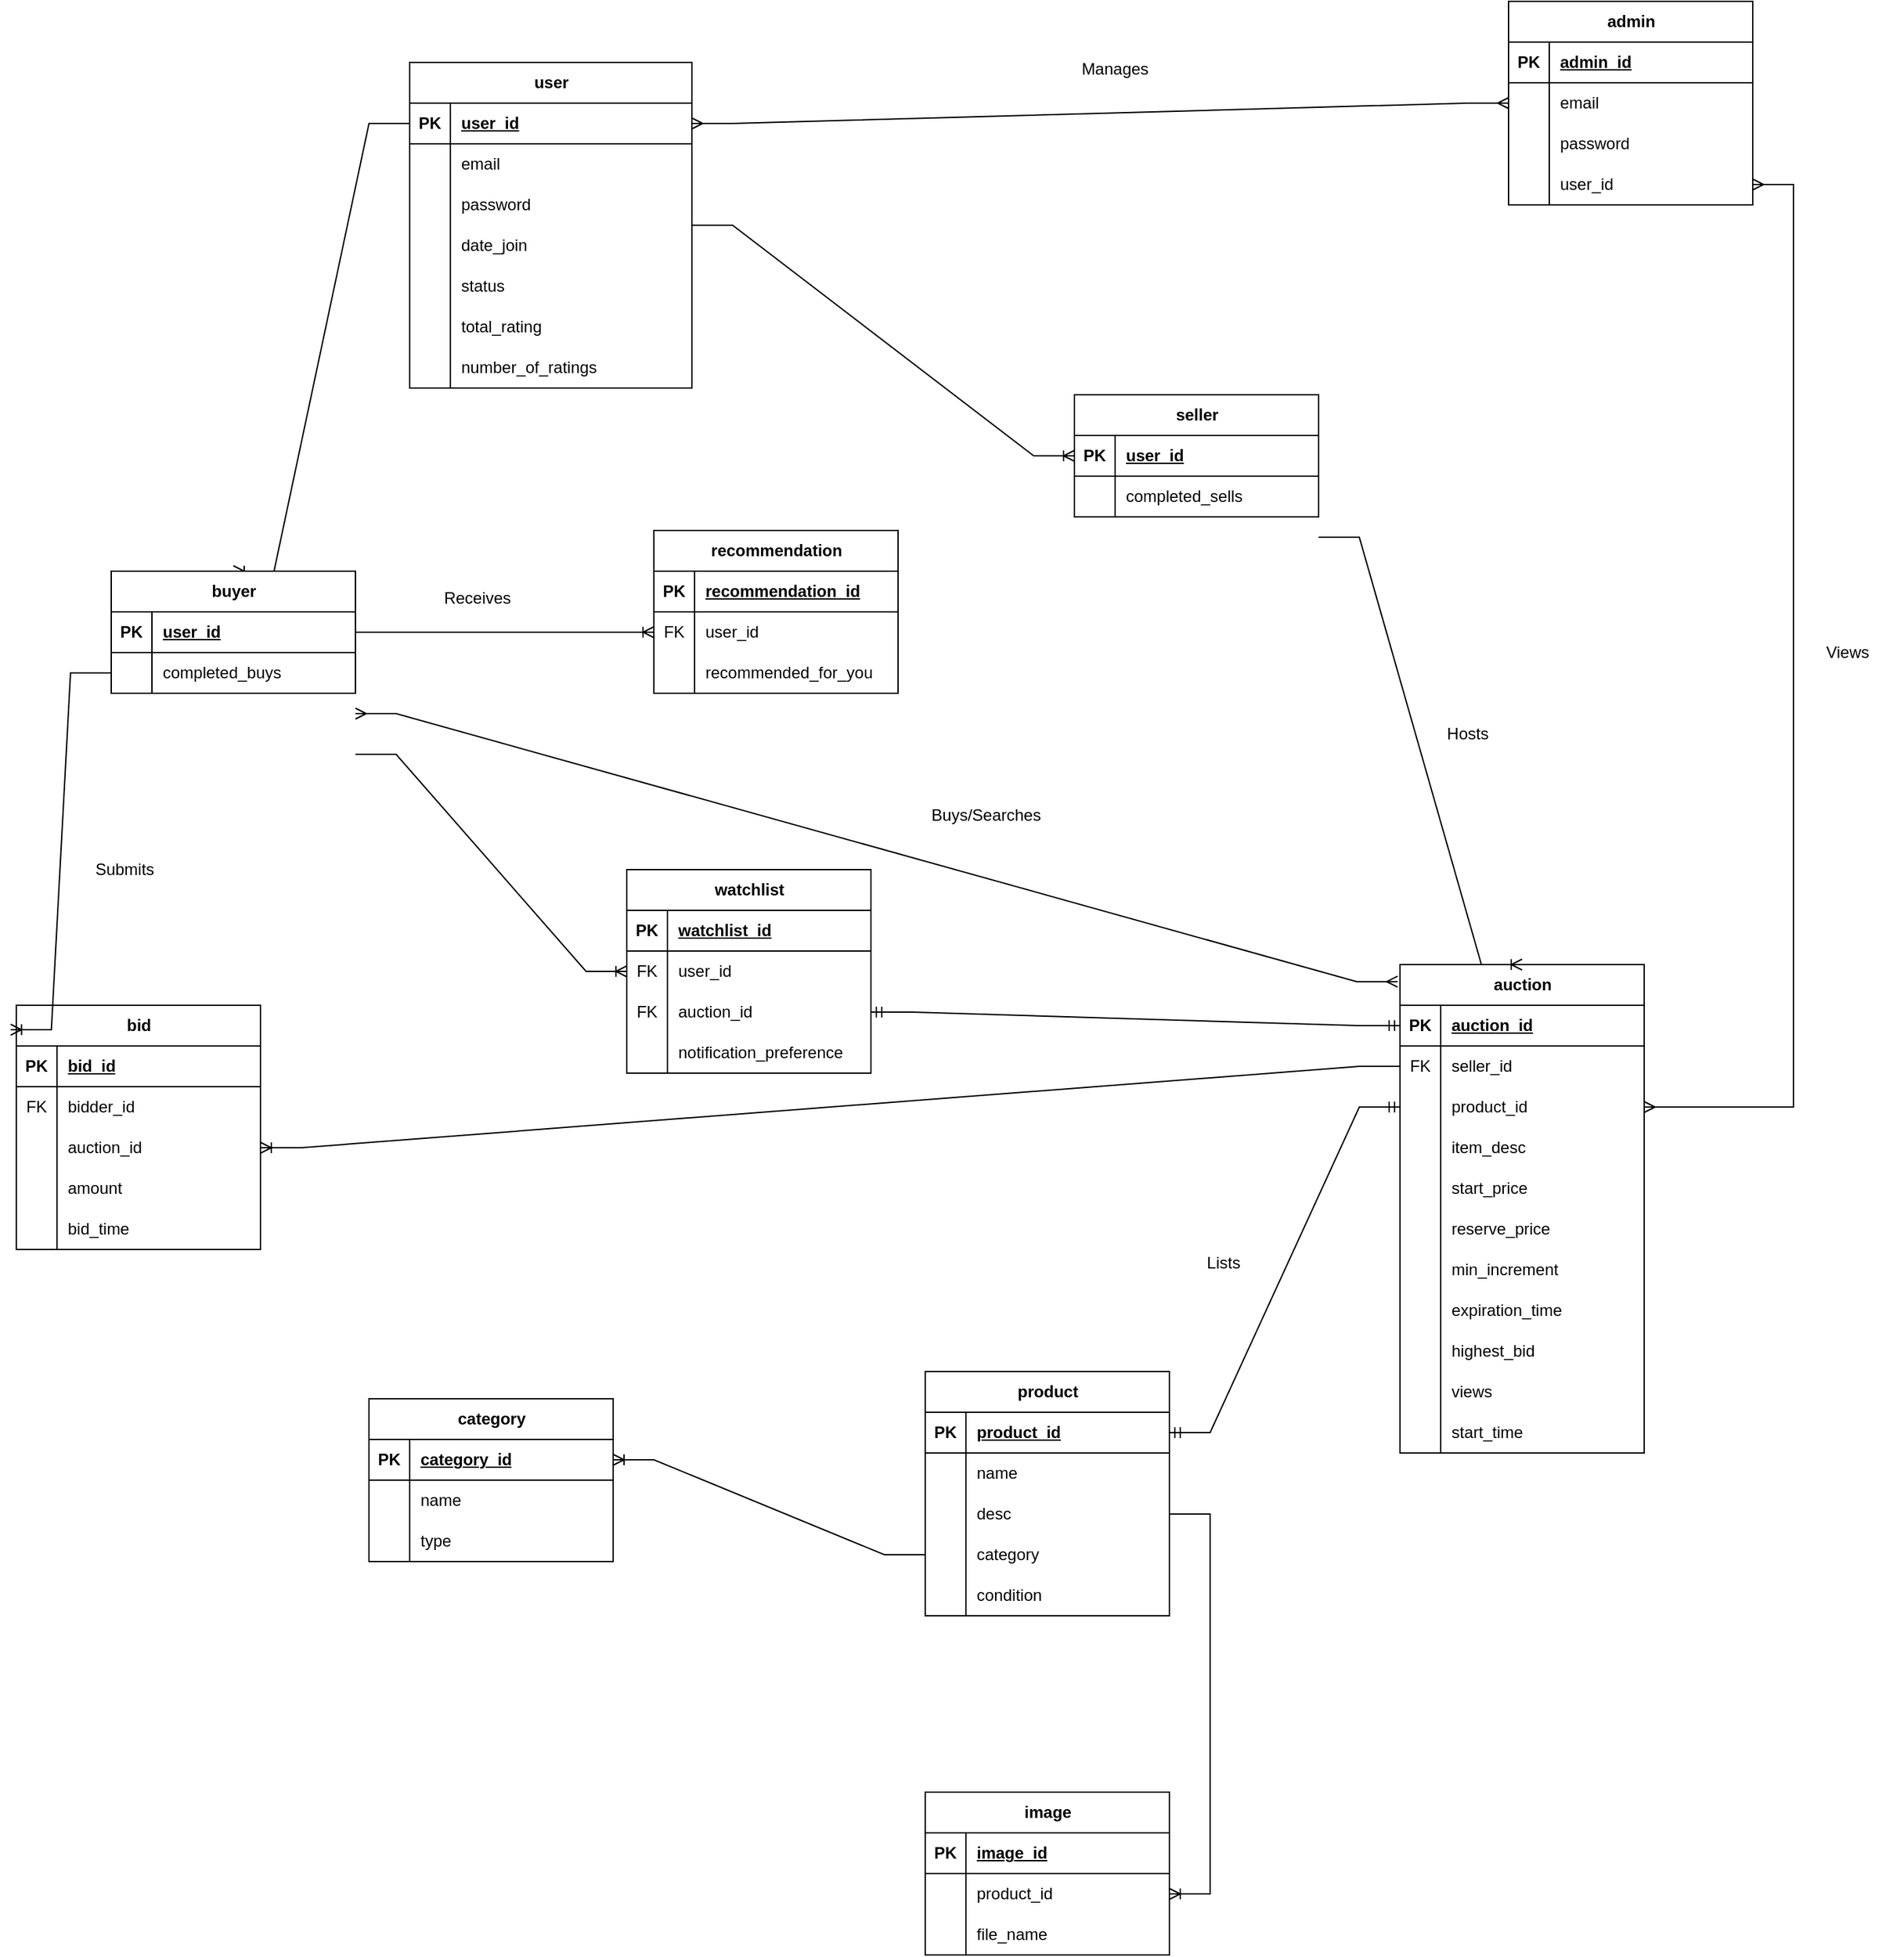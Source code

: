 <mxfile version="22.0.5" type="github">
  <diagram id="R2lEEEUBdFMjLlhIrx00" name="Page-1">
    <mxGraphModel dx="1440" dy="1955" grid="1" gridSize="10" guides="1" tooltips="1" connect="1" arrows="1" fold="1" page="1" pageScale="1" pageWidth="850" pageHeight="1100" math="0" shadow="0" extFonts="Permanent Marker^https://fonts.googleapis.com/css?family=Permanent+Marker">
      <root>
        <mxCell id="0" />
        <mxCell id="1" parent="0" />
        <mxCell id="6HJh6_K60Qh9likRDJgV-14" value="user" style="shape=table;startSize=30;container=1;collapsible=1;childLayout=tableLayout;fixedRows=1;rowLines=0;fontStyle=1;align=center;resizeLast=1;html=1;" parent="1" vertex="1">
          <mxGeometry x="390" y="-785" width="208" height="240" as="geometry" />
        </mxCell>
        <mxCell id="6HJh6_K60Qh9likRDJgV-15" value="" style="shape=tableRow;horizontal=0;startSize=0;swimlaneHead=0;swimlaneBody=0;fillColor=none;collapsible=0;dropTarget=0;points=[[0,0.5],[1,0.5]];portConstraint=eastwest;top=0;left=0;right=0;bottom=1;" parent="6HJh6_K60Qh9likRDJgV-14" vertex="1">
          <mxGeometry y="30" width="208" height="30" as="geometry" />
        </mxCell>
        <mxCell id="6HJh6_K60Qh9likRDJgV-16" value="PK" style="shape=partialRectangle;connectable=0;fillColor=none;top=0;left=0;bottom=0;right=0;fontStyle=1;overflow=hidden;whiteSpace=wrap;html=1;" parent="6HJh6_K60Qh9likRDJgV-15" vertex="1">
          <mxGeometry width="30" height="30" as="geometry">
            <mxRectangle width="30" height="30" as="alternateBounds" />
          </mxGeometry>
        </mxCell>
        <mxCell id="6HJh6_K60Qh9likRDJgV-17" value="user_id" style="shape=partialRectangle;connectable=0;fillColor=none;top=0;left=0;bottom=0;right=0;align=left;spacingLeft=6;fontStyle=5;overflow=hidden;whiteSpace=wrap;html=1;" parent="6HJh6_K60Qh9likRDJgV-15" vertex="1">
          <mxGeometry x="30" width="178" height="30" as="geometry">
            <mxRectangle width="178" height="30" as="alternateBounds" />
          </mxGeometry>
        </mxCell>
        <mxCell id="6HJh6_K60Qh9likRDJgV-18" value="" style="shape=tableRow;horizontal=0;startSize=0;swimlaneHead=0;swimlaneBody=0;fillColor=none;collapsible=0;dropTarget=0;points=[[0,0.5],[1,0.5]];portConstraint=eastwest;top=0;left=0;right=0;bottom=0;" parent="6HJh6_K60Qh9likRDJgV-14" vertex="1">
          <mxGeometry y="60" width="208" height="30" as="geometry" />
        </mxCell>
        <mxCell id="6HJh6_K60Qh9likRDJgV-19" value="" style="shape=partialRectangle;connectable=0;fillColor=none;top=0;left=0;bottom=0;right=0;editable=1;overflow=hidden;whiteSpace=wrap;html=1;" parent="6HJh6_K60Qh9likRDJgV-18" vertex="1">
          <mxGeometry width="30" height="30" as="geometry">
            <mxRectangle width="30" height="30" as="alternateBounds" />
          </mxGeometry>
        </mxCell>
        <mxCell id="6HJh6_K60Qh9likRDJgV-20" value="email" style="shape=partialRectangle;connectable=0;fillColor=none;top=0;left=0;bottom=0;right=0;align=left;spacingLeft=6;overflow=hidden;whiteSpace=wrap;html=1;" parent="6HJh6_K60Qh9likRDJgV-18" vertex="1">
          <mxGeometry x="30" width="178" height="30" as="geometry">
            <mxRectangle width="178" height="30" as="alternateBounds" />
          </mxGeometry>
        </mxCell>
        <mxCell id="6HJh6_K60Qh9likRDJgV-21" value="" style="shape=tableRow;horizontal=0;startSize=0;swimlaneHead=0;swimlaneBody=0;fillColor=none;collapsible=0;dropTarget=0;points=[[0,0.5],[1,0.5]];portConstraint=eastwest;top=0;left=0;right=0;bottom=0;" parent="6HJh6_K60Qh9likRDJgV-14" vertex="1">
          <mxGeometry y="90" width="208" height="30" as="geometry" />
        </mxCell>
        <mxCell id="6HJh6_K60Qh9likRDJgV-22" value="" style="shape=partialRectangle;connectable=0;fillColor=none;top=0;left=0;bottom=0;right=0;editable=1;overflow=hidden;whiteSpace=wrap;html=1;" parent="6HJh6_K60Qh9likRDJgV-21" vertex="1">
          <mxGeometry width="30" height="30" as="geometry">
            <mxRectangle width="30" height="30" as="alternateBounds" />
          </mxGeometry>
        </mxCell>
        <mxCell id="6HJh6_K60Qh9likRDJgV-23" value="password" style="shape=partialRectangle;connectable=0;fillColor=none;top=0;left=0;bottom=0;right=0;align=left;spacingLeft=6;overflow=hidden;whiteSpace=wrap;html=1;" parent="6HJh6_K60Qh9likRDJgV-21" vertex="1">
          <mxGeometry x="30" width="178" height="30" as="geometry">
            <mxRectangle width="178" height="30" as="alternateBounds" />
          </mxGeometry>
        </mxCell>
        <mxCell id="6HJh6_K60Qh9likRDJgV-24" value="" style="shape=tableRow;horizontal=0;startSize=0;swimlaneHead=0;swimlaneBody=0;fillColor=none;collapsible=0;dropTarget=0;points=[[0,0.5],[1,0.5]];portConstraint=eastwest;top=0;left=0;right=0;bottom=0;" parent="6HJh6_K60Qh9likRDJgV-14" vertex="1">
          <mxGeometry y="120" width="208" height="30" as="geometry" />
        </mxCell>
        <mxCell id="6HJh6_K60Qh9likRDJgV-25" value="" style="shape=partialRectangle;connectable=0;fillColor=none;top=0;left=0;bottom=0;right=0;editable=1;overflow=hidden;whiteSpace=wrap;html=1;" parent="6HJh6_K60Qh9likRDJgV-24" vertex="1">
          <mxGeometry width="30" height="30" as="geometry">
            <mxRectangle width="30" height="30" as="alternateBounds" />
          </mxGeometry>
        </mxCell>
        <mxCell id="6HJh6_K60Qh9likRDJgV-26" value="date_join" style="shape=partialRectangle;connectable=0;fillColor=none;top=0;left=0;bottom=0;right=0;align=left;spacingLeft=6;overflow=hidden;whiteSpace=wrap;html=1;" parent="6HJh6_K60Qh9likRDJgV-24" vertex="1">
          <mxGeometry x="30" width="178" height="30" as="geometry">
            <mxRectangle width="178" height="30" as="alternateBounds" />
          </mxGeometry>
        </mxCell>
        <mxCell id="6HJh6_K60Qh9likRDJgV-27" value="" style="shape=tableRow;horizontal=0;startSize=0;swimlaneHead=0;swimlaneBody=0;fillColor=none;collapsible=0;dropTarget=0;points=[[0,0.5],[1,0.5]];portConstraint=eastwest;top=0;left=0;right=0;bottom=0;" parent="6HJh6_K60Qh9likRDJgV-14" vertex="1">
          <mxGeometry y="150" width="208" height="30" as="geometry" />
        </mxCell>
        <mxCell id="6HJh6_K60Qh9likRDJgV-28" value="" style="shape=partialRectangle;connectable=0;fillColor=none;top=0;left=0;bottom=0;right=0;editable=1;overflow=hidden;whiteSpace=wrap;html=1;" parent="6HJh6_K60Qh9likRDJgV-27" vertex="1">
          <mxGeometry width="30" height="30" as="geometry">
            <mxRectangle width="30" height="30" as="alternateBounds" />
          </mxGeometry>
        </mxCell>
        <mxCell id="6HJh6_K60Qh9likRDJgV-29" value="status" style="shape=partialRectangle;connectable=0;fillColor=none;top=0;left=0;bottom=0;right=0;align=left;spacingLeft=6;overflow=hidden;whiteSpace=wrap;html=1;" parent="6HJh6_K60Qh9likRDJgV-27" vertex="1">
          <mxGeometry x="30" width="178" height="30" as="geometry">
            <mxRectangle width="178" height="30" as="alternateBounds" />
          </mxGeometry>
        </mxCell>
        <mxCell id="6HJh6_K60Qh9likRDJgV-36" value="" style="shape=tableRow;horizontal=0;startSize=0;swimlaneHead=0;swimlaneBody=0;fillColor=none;collapsible=0;dropTarget=0;points=[[0,0.5],[1,0.5]];portConstraint=eastwest;top=0;left=0;right=0;bottom=0;" parent="6HJh6_K60Qh9likRDJgV-14" vertex="1">
          <mxGeometry y="180" width="208" height="30" as="geometry" />
        </mxCell>
        <mxCell id="6HJh6_K60Qh9likRDJgV-37" value="" style="shape=partialRectangle;connectable=0;fillColor=none;top=0;left=0;bottom=0;right=0;editable=1;overflow=hidden;whiteSpace=wrap;html=1;" parent="6HJh6_K60Qh9likRDJgV-36" vertex="1">
          <mxGeometry width="30" height="30" as="geometry">
            <mxRectangle width="30" height="30" as="alternateBounds" />
          </mxGeometry>
        </mxCell>
        <mxCell id="6HJh6_K60Qh9likRDJgV-38" value="total_rating" style="shape=partialRectangle;connectable=0;fillColor=none;top=0;left=0;bottom=0;right=0;align=left;spacingLeft=6;overflow=hidden;whiteSpace=wrap;html=1;" parent="6HJh6_K60Qh9likRDJgV-36" vertex="1">
          <mxGeometry x="30" width="178" height="30" as="geometry">
            <mxRectangle width="178" height="30" as="alternateBounds" />
          </mxGeometry>
        </mxCell>
        <mxCell id="6HJh6_K60Qh9likRDJgV-39" value="" style="shape=tableRow;horizontal=0;startSize=0;swimlaneHead=0;swimlaneBody=0;fillColor=none;collapsible=0;dropTarget=0;points=[[0,0.5],[1,0.5]];portConstraint=eastwest;top=0;left=0;right=0;bottom=0;" parent="6HJh6_K60Qh9likRDJgV-14" vertex="1">
          <mxGeometry y="210" width="208" height="30" as="geometry" />
        </mxCell>
        <mxCell id="6HJh6_K60Qh9likRDJgV-40" value="" style="shape=partialRectangle;connectable=0;fillColor=none;top=0;left=0;bottom=0;right=0;editable=1;overflow=hidden;whiteSpace=wrap;html=1;" parent="6HJh6_K60Qh9likRDJgV-39" vertex="1">
          <mxGeometry width="30" height="30" as="geometry">
            <mxRectangle width="30" height="30" as="alternateBounds" />
          </mxGeometry>
        </mxCell>
        <mxCell id="6HJh6_K60Qh9likRDJgV-41" value="number_of_ratings" style="shape=partialRectangle;connectable=0;fillColor=none;top=0;left=0;bottom=0;right=0;align=left;spacingLeft=6;overflow=hidden;whiteSpace=wrap;html=1;" parent="6HJh6_K60Qh9likRDJgV-39" vertex="1">
          <mxGeometry x="30" width="178" height="30" as="geometry">
            <mxRectangle width="178" height="30" as="alternateBounds" />
          </mxGeometry>
        </mxCell>
        <mxCell id="6HJh6_K60Qh9likRDJgV-42" value="bid" style="shape=table;startSize=30;container=1;collapsible=1;childLayout=tableLayout;fixedRows=1;rowLines=0;fontStyle=1;align=center;resizeLast=1;html=1;" parent="1" vertex="1">
          <mxGeometry x="100" y="-90" width="180" height="180" as="geometry" />
        </mxCell>
        <mxCell id="6HJh6_K60Qh9likRDJgV-43" value="" style="shape=tableRow;horizontal=0;startSize=0;swimlaneHead=0;swimlaneBody=0;fillColor=none;collapsible=0;dropTarget=0;points=[[0,0.5],[1,0.5]];portConstraint=eastwest;top=0;left=0;right=0;bottom=1;" parent="6HJh6_K60Qh9likRDJgV-42" vertex="1">
          <mxGeometry y="30" width="180" height="30" as="geometry" />
        </mxCell>
        <mxCell id="6HJh6_K60Qh9likRDJgV-44" value="PK" style="shape=partialRectangle;connectable=0;fillColor=none;top=0;left=0;bottom=0;right=0;fontStyle=1;overflow=hidden;whiteSpace=wrap;html=1;" parent="6HJh6_K60Qh9likRDJgV-43" vertex="1">
          <mxGeometry width="30" height="30" as="geometry">
            <mxRectangle width="30" height="30" as="alternateBounds" />
          </mxGeometry>
        </mxCell>
        <mxCell id="6HJh6_K60Qh9likRDJgV-45" value="bid_id" style="shape=partialRectangle;connectable=0;fillColor=none;top=0;left=0;bottom=0;right=0;align=left;spacingLeft=6;fontStyle=5;overflow=hidden;whiteSpace=wrap;html=1;" parent="6HJh6_K60Qh9likRDJgV-43" vertex="1">
          <mxGeometry x="30" width="150" height="30" as="geometry">
            <mxRectangle width="150" height="30" as="alternateBounds" />
          </mxGeometry>
        </mxCell>
        <mxCell id="6HJh6_K60Qh9likRDJgV-46" value="" style="shape=tableRow;horizontal=0;startSize=0;swimlaneHead=0;swimlaneBody=0;fillColor=none;collapsible=0;dropTarget=0;points=[[0,0.5],[1,0.5]];portConstraint=eastwest;top=0;left=0;right=0;bottom=0;" parent="6HJh6_K60Qh9likRDJgV-42" vertex="1">
          <mxGeometry y="60" width="180" height="30" as="geometry" />
        </mxCell>
        <mxCell id="6HJh6_K60Qh9likRDJgV-47" value="FK" style="shape=partialRectangle;connectable=0;fillColor=none;top=0;left=0;bottom=0;right=0;editable=1;overflow=hidden;whiteSpace=wrap;html=1;" parent="6HJh6_K60Qh9likRDJgV-46" vertex="1">
          <mxGeometry width="30" height="30" as="geometry">
            <mxRectangle width="30" height="30" as="alternateBounds" />
          </mxGeometry>
        </mxCell>
        <mxCell id="6HJh6_K60Qh9likRDJgV-48" value="bidder_id" style="shape=partialRectangle;connectable=0;fillColor=none;top=0;left=0;bottom=0;right=0;align=left;spacingLeft=6;overflow=hidden;whiteSpace=wrap;html=1;" parent="6HJh6_K60Qh9likRDJgV-46" vertex="1">
          <mxGeometry x="30" width="150" height="30" as="geometry">
            <mxRectangle width="150" height="30" as="alternateBounds" />
          </mxGeometry>
        </mxCell>
        <mxCell id="6HJh6_K60Qh9likRDJgV-49" value="" style="shape=tableRow;horizontal=0;startSize=0;swimlaneHead=0;swimlaneBody=0;fillColor=none;collapsible=0;dropTarget=0;points=[[0,0.5],[1,0.5]];portConstraint=eastwest;top=0;left=0;right=0;bottom=0;" parent="6HJh6_K60Qh9likRDJgV-42" vertex="1">
          <mxGeometry y="90" width="180" height="30" as="geometry" />
        </mxCell>
        <mxCell id="6HJh6_K60Qh9likRDJgV-50" value="" style="shape=partialRectangle;connectable=0;fillColor=none;top=0;left=0;bottom=0;right=0;editable=1;overflow=hidden;whiteSpace=wrap;html=1;" parent="6HJh6_K60Qh9likRDJgV-49" vertex="1">
          <mxGeometry width="30" height="30" as="geometry">
            <mxRectangle width="30" height="30" as="alternateBounds" />
          </mxGeometry>
        </mxCell>
        <mxCell id="6HJh6_K60Qh9likRDJgV-51" value="auction_id" style="shape=partialRectangle;connectable=0;fillColor=none;top=0;left=0;bottom=0;right=0;align=left;spacingLeft=6;overflow=hidden;whiteSpace=wrap;html=1;" parent="6HJh6_K60Qh9likRDJgV-49" vertex="1">
          <mxGeometry x="30" width="150" height="30" as="geometry">
            <mxRectangle width="150" height="30" as="alternateBounds" />
          </mxGeometry>
        </mxCell>
        <mxCell id="6HJh6_K60Qh9likRDJgV-52" value="" style="shape=tableRow;horizontal=0;startSize=0;swimlaneHead=0;swimlaneBody=0;fillColor=none;collapsible=0;dropTarget=0;points=[[0,0.5],[1,0.5]];portConstraint=eastwest;top=0;left=0;right=0;bottom=0;" parent="6HJh6_K60Qh9likRDJgV-42" vertex="1">
          <mxGeometry y="120" width="180" height="30" as="geometry" />
        </mxCell>
        <mxCell id="6HJh6_K60Qh9likRDJgV-53" value="" style="shape=partialRectangle;connectable=0;fillColor=none;top=0;left=0;bottom=0;right=0;editable=1;overflow=hidden;whiteSpace=wrap;html=1;" parent="6HJh6_K60Qh9likRDJgV-52" vertex="1">
          <mxGeometry width="30" height="30" as="geometry">
            <mxRectangle width="30" height="30" as="alternateBounds" />
          </mxGeometry>
        </mxCell>
        <mxCell id="6HJh6_K60Qh9likRDJgV-54" value="amount" style="shape=partialRectangle;connectable=0;fillColor=none;top=0;left=0;bottom=0;right=0;align=left;spacingLeft=6;overflow=hidden;whiteSpace=wrap;html=1;" parent="6HJh6_K60Qh9likRDJgV-52" vertex="1">
          <mxGeometry x="30" width="150" height="30" as="geometry">
            <mxRectangle width="150" height="30" as="alternateBounds" />
          </mxGeometry>
        </mxCell>
        <mxCell id="6HJh6_K60Qh9likRDJgV-55" value="" style="shape=tableRow;horizontal=0;startSize=0;swimlaneHead=0;swimlaneBody=0;fillColor=none;collapsible=0;dropTarget=0;points=[[0,0.5],[1,0.5]];portConstraint=eastwest;top=0;left=0;right=0;bottom=0;" parent="6HJh6_K60Qh9likRDJgV-42" vertex="1">
          <mxGeometry y="150" width="180" height="30" as="geometry" />
        </mxCell>
        <mxCell id="6HJh6_K60Qh9likRDJgV-56" value="" style="shape=partialRectangle;connectable=0;fillColor=none;top=0;left=0;bottom=0;right=0;editable=1;overflow=hidden;whiteSpace=wrap;html=1;" parent="6HJh6_K60Qh9likRDJgV-55" vertex="1">
          <mxGeometry width="30" height="30" as="geometry">
            <mxRectangle width="30" height="30" as="alternateBounds" />
          </mxGeometry>
        </mxCell>
        <mxCell id="6HJh6_K60Qh9likRDJgV-57" value="bid_time" style="shape=partialRectangle;connectable=0;fillColor=none;top=0;left=0;bottom=0;right=0;align=left;spacingLeft=6;overflow=hidden;whiteSpace=wrap;html=1;" parent="6HJh6_K60Qh9likRDJgV-55" vertex="1">
          <mxGeometry x="30" width="150" height="30" as="geometry">
            <mxRectangle width="150" height="30" as="alternateBounds" />
          </mxGeometry>
        </mxCell>
        <mxCell id="6HJh6_K60Qh9likRDJgV-58" value="auction" style="shape=table;startSize=30;container=1;collapsible=1;childLayout=tableLayout;fixedRows=1;rowLines=0;fontStyle=1;align=center;resizeLast=1;html=1;" parent="1" vertex="1">
          <mxGeometry x="1120" y="-120" width="180" height="360" as="geometry" />
        </mxCell>
        <mxCell id="6HJh6_K60Qh9likRDJgV-59" value="" style="shape=tableRow;horizontal=0;startSize=0;swimlaneHead=0;swimlaneBody=0;fillColor=none;collapsible=0;dropTarget=0;points=[[0,0.5],[1,0.5]];portConstraint=eastwest;top=0;left=0;right=0;bottom=1;" parent="6HJh6_K60Qh9likRDJgV-58" vertex="1">
          <mxGeometry y="30" width="180" height="30" as="geometry" />
        </mxCell>
        <mxCell id="6HJh6_K60Qh9likRDJgV-60" value="PK" style="shape=partialRectangle;connectable=0;fillColor=none;top=0;left=0;bottom=0;right=0;fontStyle=1;overflow=hidden;whiteSpace=wrap;html=1;" parent="6HJh6_K60Qh9likRDJgV-59" vertex="1">
          <mxGeometry width="30" height="30" as="geometry">
            <mxRectangle width="30" height="30" as="alternateBounds" />
          </mxGeometry>
        </mxCell>
        <mxCell id="6HJh6_K60Qh9likRDJgV-61" value="auction_id" style="shape=partialRectangle;connectable=0;fillColor=none;top=0;left=0;bottom=0;right=0;align=left;spacingLeft=6;fontStyle=5;overflow=hidden;whiteSpace=wrap;html=1;" parent="6HJh6_K60Qh9likRDJgV-59" vertex="1">
          <mxGeometry x="30" width="150" height="30" as="geometry">
            <mxRectangle width="150" height="30" as="alternateBounds" />
          </mxGeometry>
        </mxCell>
        <mxCell id="6HJh6_K60Qh9likRDJgV-62" value="" style="shape=tableRow;horizontal=0;startSize=0;swimlaneHead=0;swimlaneBody=0;fillColor=none;collapsible=0;dropTarget=0;points=[[0,0.5],[1,0.5]];portConstraint=eastwest;top=0;left=0;right=0;bottom=0;" parent="6HJh6_K60Qh9likRDJgV-58" vertex="1">
          <mxGeometry y="60" width="180" height="30" as="geometry" />
        </mxCell>
        <mxCell id="6HJh6_K60Qh9likRDJgV-63" value="FK" style="shape=partialRectangle;connectable=0;fillColor=none;top=0;left=0;bottom=0;right=0;editable=1;overflow=hidden;whiteSpace=wrap;html=1;" parent="6HJh6_K60Qh9likRDJgV-62" vertex="1">
          <mxGeometry width="30" height="30" as="geometry">
            <mxRectangle width="30" height="30" as="alternateBounds" />
          </mxGeometry>
        </mxCell>
        <mxCell id="6HJh6_K60Qh9likRDJgV-64" value="seller_id" style="shape=partialRectangle;connectable=0;fillColor=none;top=0;left=0;bottom=0;right=0;align=left;spacingLeft=6;overflow=hidden;whiteSpace=wrap;html=1;" parent="6HJh6_K60Qh9likRDJgV-62" vertex="1">
          <mxGeometry x="30" width="150" height="30" as="geometry">
            <mxRectangle width="150" height="30" as="alternateBounds" />
          </mxGeometry>
        </mxCell>
        <mxCell id="6HJh6_K60Qh9likRDJgV-68" value="" style="shape=tableRow;horizontal=0;startSize=0;swimlaneHead=0;swimlaneBody=0;fillColor=none;collapsible=0;dropTarget=0;points=[[0,0.5],[1,0.5]];portConstraint=eastwest;top=0;left=0;right=0;bottom=0;" parent="6HJh6_K60Qh9likRDJgV-58" vertex="1">
          <mxGeometry y="90" width="180" height="30" as="geometry" />
        </mxCell>
        <mxCell id="6HJh6_K60Qh9likRDJgV-69" value="" style="shape=partialRectangle;connectable=0;fillColor=none;top=0;left=0;bottom=0;right=0;editable=1;overflow=hidden;whiteSpace=wrap;html=1;" parent="6HJh6_K60Qh9likRDJgV-68" vertex="1">
          <mxGeometry width="30" height="30" as="geometry">
            <mxRectangle width="30" height="30" as="alternateBounds" />
          </mxGeometry>
        </mxCell>
        <mxCell id="6HJh6_K60Qh9likRDJgV-70" value="product_id" style="shape=partialRectangle;connectable=0;fillColor=none;top=0;left=0;bottom=0;right=0;align=left;spacingLeft=6;overflow=hidden;whiteSpace=wrap;html=1;" parent="6HJh6_K60Qh9likRDJgV-68" vertex="1">
          <mxGeometry x="30" width="150" height="30" as="geometry">
            <mxRectangle width="150" height="30" as="alternateBounds" />
          </mxGeometry>
        </mxCell>
        <mxCell id="6HJh6_K60Qh9likRDJgV-71" value="" style="shape=tableRow;horizontal=0;startSize=0;swimlaneHead=0;swimlaneBody=0;fillColor=none;collapsible=0;dropTarget=0;points=[[0,0.5],[1,0.5]];portConstraint=eastwest;top=0;left=0;right=0;bottom=0;" parent="6HJh6_K60Qh9likRDJgV-58" vertex="1">
          <mxGeometry y="120" width="180" height="30" as="geometry" />
        </mxCell>
        <mxCell id="6HJh6_K60Qh9likRDJgV-72" value="" style="shape=partialRectangle;connectable=0;fillColor=none;top=0;left=0;bottom=0;right=0;editable=1;overflow=hidden;whiteSpace=wrap;html=1;" parent="6HJh6_K60Qh9likRDJgV-71" vertex="1">
          <mxGeometry width="30" height="30" as="geometry">
            <mxRectangle width="30" height="30" as="alternateBounds" />
          </mxGeometry>
        </mxCell>
        <mxCell id="6HJh6_K60Qh9likRDJgV-73" value="item_desc" style="shape=partialRectangle;connectable=0;fillColor=none;top=0;left=0;bottom=0;right=0;align=left;spacingLeft=6;overflow=hidden;whiteSpace=wrap;html=1;" parent="6HJh6_K60Qh9likRDJgV-71" vertex="1">
          <mxGeometry x="30" width="150" height="30" as="geometry">
            <mxRectangle width="150" height="30" as="alternateBounds" />
          </mxGeometry>
        </mxCell>
        <mxCell id="6HJh6_K60Qh9likRDJgV-74" value="" style="shape=tableRow;horizontal=0;startSize=0;swimlaneHead=0;swimlaneBody=0;fillColor=none;collapsible=0;dropTarget=0;points=[[0,0.5],[1,0.5]];portConstraint=eastwest;top=0;left=0;right=0;bottom=0;" parent="6HJh6_K60Qh9likRDJgV-58" vertex="1">
          <mxGeometry y="150" width="180" height="30" as="geometry" />
        </mxCell>
        <mxCell id="6HJh6_K60Qh9likRDJgV-75" value="" style="shape=partialRectangle;connectable=0;fillColor=none;top=0;left=0;bottom=0;right=0;editable=1;overflow=hidden;whiteSpace=wrap;html=1;" parent="6HJh6_K60Qh9likRDJgV-74" vertex="1">
          <mxGeometry width="30" height="30" as="geometry">
            <mxRectangle width="30" height="30" as="alternateBounds" />
          </mxGeometry>
        </mxCell>
        <mxCell id="6HJh6_K60Qh9likRDJgV-76" value="start_price" style="shape=partialRectangle;connectable=0;fillColor=none;top=0;left=0;bottom=0;right=0;align=left;spacingLeft=6;overflow=hidden;whiteSpace=wrap;html=1;" parent="6HJh6_K60Qh9likRDJgV-74" vertex="1">
          <mxGeometry x="30" width="150" height="30" as="geometry">
            <mxRectangle width="150" height="30" as="alternateBounds" />
          </mxGeometry>
        </mxCell>
        <mxCell id="6HJh6_K60Qh9likRDJgV-77" value="" style="shape=tableRow;horizontal=0;startSize=0;swimlaneHead=0;swimlaneBody=0;fillColor=none;collapsible=0;dropTarget=0;points=[[0,0.5],[1,0.5]];portConstraint=eastwest;top=0;left=0;right=0;bottom=0;" parent="6HJh6_K60Qh9likRDJgV-58" vertex="1">
          <mxGeometry y="180" width="180" height="30" as="geometry" />
        </mxCell>
        <mxCell id="6HJh6_K60Qh9likRDJgV-78" value="" style="shape=partialRectangle;connectable=0;fillColor=none;top=0;left=0;bottom=0;right=0;editable=1;overflow=hidden;whiteSpace=wrap;html=1;" parent="6HJh6_K60Qh9likRDJgV-77" vertex="1">
          <mxGeometry width="30" height="30" as="geometry">
            <mxRectangle width="30" height="30" as="alternateBounds" />
          </mxGeometry>
        </mxCell>
        <mxCell id="6HJh6_K60Qh9likRDJgV-79" value="reserve_price" style="shape=partialRectangle;connectable=0;fillColor=none;top=0;left=0;bottom=0;right=0;align=left;spacingLeft=6;overflow=hidden;whiteSpace=wrap;html=1;" parent="6HJh6_K60Qh9likRDJgV-77" vertex="1">
          <mxGeometry x="30" width="150" height="30" as="geometry">
            <mxRectangle width="150" height="30" as="alternateBounds" />
          </mxGeometry>
        </mxCell>
        <mxCell id="6HJh6_K60Qh9likRDJgV-80" value="" style="shape=tableRow;horizontal=0;startSize=0;swimlaneHead=0;swimlaneBody=0;fillColor=none;collapsible=0;dropTarget=0;points=[[0,0.5],[1,0.5]];portConstraint=eastwest;top=0;left=0;right=0;bottom=0;" parent="6HJh6_K60Qh9likRDJgV-58" vertex="1">
          <mxGeometry y="210" width="180" height="30" as="geometry" />
        </mxCell>
        <mxCell id="6HJh6_K60Qh9likRDJgV-81" value="" style="shape=partialRectangle;connectable=0;fillColor=none;top=0;left=0;bottom=0;right=0;editable=1;overflow=hidden;whiteSpace=wrap;html=1;" parent="6HJh6_K60Qh9likRDJgV-80" vertex="1">
          <mxGeometry width="30" height="30" as="geometry">
            <mxRectangle width="30" height="30" as="alternateBounds" />
          </mxGeometry>
        </mxCell>
        <mxCell id="6HJh6_K60Qh9likRDJgV-82" value="min_increment" style="shape=partialRectangle;connectable=0;fillColor=none;top=0;left=0;bottom=0;right=0;align=left;spacingLeft=6;overflow=hidden;whiteSpace=wrap;html=1;" parent="6HJh6_K60Qh9likRDJgV-80" vertex="1">
          <mxGeometry x="30" width="150" height="30" as="geometry">
            <mxRectangle width="150" height="30" as="alternateBounds" />
          </mxGeometry>
        </mxCell>
        <mxCell id="6HJh6_K60Qh9likRDJgV-83" value="" style="shape=tableRow;horizontal=0;startSize=0;swimlaneHead=0;swimlaneBody=0;fillColor=none;collapsible=0;dropTarget=0;points=[[0,0.5],[1,0.5]];portConstraint=eastwest;top=0;left=0;right=0;bottom=0;" parent="6HJh6_K60Qh9likRDJgV-58" vertex="1">
          <mxGeometry y="240" width="180" height="30" as="geometry" />
        </mxCell>
        <mxCell id="6HJh6_K60Qh9likRDJgV-84" value="" style="shape=partialRectangle;connectable=0;fillColor=none;top=0;left=0;bottom=0;right=0;editable=1;overflow=hidden;whiteSpace=wrap;html=1;" parent="6HJh6_K60Qh9likRDJgV-83" vertex="1">
          <mxGeometry width="30" height="30" as="geometry">
            <mxRectangle width="30" height="30" as="alternateBounds" />
          </mxGeometry>
        </mxCell>
        <mxCell id="6HJh6_K60Qh9likRDJgV-85" value="expiration_time" style="shape=partialRectangle;connectable=0;fillColor=none;top=0;left=0;bottom=0;right=0;align=left;spacingLeft=6;overflow=hidden;whiteSpace=wrap;html=1;" parent="6HJh6_K60Qh9likRDJgV-83" vertex="1">
          <mxGeometry x="30" width="150" height="30" as="geometry">
            <mxRectangle width="150" height="30" as="alternateBounds" />
          </mxGeometry>
        </mxCell>
        <mxCell id="6HJh6_K60Qh9likRDJgV-86" value="" style="shape=tableRow;horizontal=0;startSize=0;swimlaneHead=0;swimlaneBody=0;fillColor=none;collapsible=0;dropTarget=0;points=[[0,0.5],[1,0.5]];portConstraint=eastwest;top=0;left=0;right=0;bottom=0;" parent="6HJh6_K60Qh9likRDJgV-58" vertex="1">
          <mxGeometry y="270" width="180" height="30" as="geometry" />
        </mxCell>
        <mxCell id="6HJh6_K60Qh9likRDJgV-87" value="" style="shape=partialRectangle;connectable=0;fillColor=none;top=0;left=0;bottom=0;right=0;editable=1;overflow=hidden;whiteSpace=wrap;html=1;" parent="6HJh6_K60Qh9likRDJgV-86" vertex="1">
          <mxGeometry width="30" height="30" as="geometry">
            <mxRectangle width="30" height="30" as="alternateBounds" />
          </mxGeometry>
        </mxCell>
        <mxCell id="6HJh6_K60Qh9likRDJgV-88" value="highest_bid" style="shape=partialRectangle;connectable=0;fillColor=none;top=0;left=0;bottom=0;right=0;align=left;spacingLeft=6;overflow=hidden;whiteSpace=wrap;html=1;" parent="6HJh6_K60Qh9likRDJgV-86" vertex="1">
          <mxGeometry x="30" width="150" height="30" as="geometry">
            <mxRectangle width="150" height="30" as="alternateBounds" />
          </mxGeometry>
        </mxCell>
        <mxCell id="6HJh6_K60Qh9likRDJgV-89" value="" style="shape=tableRow;horizontal=0;startSize=0;swimlaneHead=0;swimlaneBody=0;fillColor=none;collapsible=0;dropTarget=0;points=[[0,0.5],[1,0.5]];portConstraint=eastwest;top=0;left=0;right=0;bottom=0;" parent="6HJh6_K60Qh9likRDJgV-58" vertex="1">
          <mxGeometry y="300" width="180" height="30" as="geometry" />
        </mxCell>
        <mxCell id="6HJh6_K60Qh9likRDJgV-90" value="" style="shape=partialRectangle;connectable=0;fillColor=none;top=0;left=0;bottom=0;right=0;editable=1;overflow=hidden;whiteSpace=wrap;html=1;" parent="6HJh6_K60Qh9likRDJgV-89" vertex="1">
          <mxGeometry width="30" height="30" as="geometry">
            <mxRectangle width="30" height="30" as="alternateBounds" />
          </mxGeometry>
        </mxCell>
        <mxCell id="6HJh6_K60Qh9likRDJgV-91" value="views" style="shape=partialRectangle;connectable=0;fillColor=none;top=0;left=0;bottom=0;right=0;align=left;spacingLeft=6;overflow=hidden;whiteSpace=wrap;html=1;" parent="6HJh6_K60Qh9likRDJgV-89" vertex="1">
          <mxGeometry x="30" width="150" height="30" as="geometry">
            <mxRectangle width="150" height="30" as="alternateBounds" />
          </mxGeometry>
        </mxCell>
        <mxCell id="6HJh6_K60Qh9likRDJgV-185" value="" style="shape=tableRow;horizontal=0;startSize=0;swimlaneHead=0;swimlaneBody=0;fillColor=none;collapsible=0;dropTarget=0;points=[[0,0.5],[1,0.5]];portConstraint=eastwest;top=0;left=0;right=0;bottom=0;" parent="6HJh6_K60Qh9likRDJgV-58" vertex="1">
          <mxGeometry y="330" width="180" height="30" as="geometry" />
        </mxCell>
        <mxCell id="6HJh6_K60Qh9likRDJgV-186" value="" style="shape=partialRectangle;connectable=0;fillColor=none;top=0;left=0;bottom=0;right=0;editable=1;overflow=hidden;whiteSpace=wrap;html=1;" parent="6HJh6_K60Qh9likRDJgV-185" vertex="1">
          <mxGeometry width="30" height="30" as="geometry">
            <mxRectangle width="30" height="30" as="alternateBounds" />
          </mxGeometry>
        </mxCell>
        <mxCell id="6HJh6_K60Qh9likRDJgV-187" value="&lt;span data-darkreader-inline-bgcolor=&quot;&quot; style=&quot;--darkreader-inline-bgcolor: #cc6600; background-color: rgb(255, 255, 255);&quot;&gt;start_time&lt;/span&gt;" style="shape=partialRectangle;connectable=0;fillColor=none;top=0;left=0;bottom=0;right=0;align=left;spacingLeft=6;overflow=hidden;whiteSpace=wrap;html=1;" parent="6HJh6_K60Qh9likRDJgV-185" vertex="1">
          <mxGeometry x="30" width="150" height="30" as="geometry">
            <mxRectangle width="150" height="30" as="alternateBounds" />
          </mxGeometry>
        </mxCell>
        <mxCell id="6HJh6_K60Qh9likRDJgV-92" value="" style="edgeStyle=entityRelationEdgeStyle;fontSize=12;html=1;endArrow=ERoneToMany;rounded=0;entryX=0.5;entryY=0;entryDx=0;entryDy=0;" parent="1" source="6HJh6_K60Qh9likRDJgV-15" target="Qm30KWrImgnYyDpXMByX-15" edge="1">
          <mxGeometry width="100" height="100" relative="1" as="geometry">
            <mxPoint x="550" y="140" as="sourcePoint" />
            <mxPoint x="210" y="-320" as="targetPoint" />
          </mxGeometry>
        </mxCell>
        <mxCell id="6HJh6_K60Qh9likRDJgV-93" value="" style="edgeStyle=entityRelationEdgeStyle;fontSize=12;html=1;endArrow=ERoneToMany;rounded=0;" parent="1" source="6HJh6_K60Qh9likRDJgV-14" target="Qm30KWrImgnYyDpXMByX-2" edge="1">
          <mxGeometry width="100" height="100" relative="1" as="geometry">
            <mxPoint x="320" y="220" as="sourcePoint" />
            <mxPoint x="300" y="380" as="targetPoint" />
          </mxGeometry>
        </mxCell>
        <mxCell id="6HJh6_K60Qh9likRDJgV-96" value="" style="edgeStyle=entityRelationEdgeStyle;fontSize=12;html=1;endArrow=ERoneToMany;rounded=0;" parent="1" source="6HJh6_K60Qh9likRDJgV-62" target="6HJh6_K60Qh9likRDJgV-49" edge="1">
          <mxGeometry width="100" height="100" relative="1" as="geometry">
            <mxPoint x="610" y="330" as="sourcePoint" />
            <mxPoint x="710" y="230" as="targetPoint" />
          </mxGeometry>
        </mxCell>
        <mxCell id="6HJh6_K60Qh9likRDJgV-97" value="product" style="shape=table;startSize=30;container=1;collapsible=1;childLayout=tableLayout;fixedRows=1;rowLines=0;fontStyle=1;align=center;resizeLast=1;html=1;" parent="1" vertex="1">
          <mxGeometry x="770" y="180" width="180" height="180" as="geometry" />
        </mxCell>
        <mxCell id="6HJh6_K60Qh9likRDJgV-98" value="" style="shape=tableRow;horizontal=0;startSize=0;swimlaneHead=0;swimlaneBody=0;fillColor=none;collapsible=0;dropTarget=0;points=[[0,0.5],[1,0.5]];portConstraint=eastwest;top=0;left=0;right=0;bottom=1;" parent="6HJh6_K60Qh9likRDJgV-97" vertex="1">
          <mxGeometry y="30" width="180" height="30" as="geometry" />
        </mxCell>
        <mxCell id="6HJh6_K60Qh9likRDJgV-99" value="PK" style="shape=partialRectangle;connectable=0;fillColor=none;top=0;left=0;bottom=0;right=0;fontStyle=1;overflow=hidden;whiteSpace=wrap;html=1;" parent="6HJh6_K60Qh9likRDJgV-98" vertex="1">
          <mxGeometry width="30" height="30" as="geometry">
            <mxRectangle width="30" height="30" as="alternateBounds" />
          </mxGeometry>
        </mxCell>
        <mxCell id="6HJh6_K60Qh9likRDJgV-100" value="product_id" style="shape=partialRectangle;connectable=0;fillColor=none;top=0;left=0;bottom=0;right=0;align=left;spacingLeft=6;fontStyle=5;overflow=hidden;whiteSpace=wrap;html=1;" parent="6HJh6_K60Qh9likRDJgV-98" vertex="1">
          <mxGeometry x="30" width="150" height="30" as="geometry">
            <mxRectangle width="150" height="30" as="alternateBounds" />
          </mxGeometry>
        </mxCell>
        <mxCell id="6HJh6_K60Qh9likRDJgV-101" value="" style="shape=tableRow;horizontal=0;startSize=0;swimlaneHead=0;swimlaneBody=0;fillColor=none;collapsible=0;dropTarget=0;points=[[0,0.5],[1,0.5]];portConstraint=eastwest;top=0;left=0;right=0;bottom=0;" parent="6HJh6_K60Qh9likRDJgV-97" vertex="1">
          <mxGeometry y="60" width="180" height="30" as="geometry" />
        </mxCell>
        <mxCell id="6HJh6_K60Qh9likRDJgV-102" value="" style="shape=partialRectangle;connectable=0;fillColor=none;top=0;left=0;bottom=0;right=0;editable=1;overflow=hidden;whiteSpace=wrap;html=1;" parent="6HJh6_K60Qh9likRDJgV-101" vertex="1">
          <mxGeometry width="30" height="30" as="geometry">
            <mxRectangle width="30" height="30" as="alternateBounds" />
          </mxGeometry>
        </mxCell>
        <mxCell id="6HJh6_K60Qh9likRDJgV-103" value="name" style="shape=partialRectangle;connectable=0;fillColor=none;top=0;left=0;bottom=0;right=0;align=left;spacingLeft=6;overflow=hidden;whiteSpace=wrap;html=1;" parent="6HJh6_K60Qh9likRDJgV-101" vertex="1">
          <mxGeometry x="30" width="150" height="30" as="geometry">
            <mxRectangle width="150" height="30" as="alternateBounds" />
          </mxGeometry>
        </mxCell>
        <mxCell id="6HJh6_K60Qh9likRDJgV-104" value="" style="shape=tableRow;horizontal=0;startSize=0;swimlaneHead=0;swimlaneBody=0;fillColor=none;collapsible=0;dropTarget=0;points=[[0,0.5],[1,0.5]];portConstraint=eastwest;top=0;left=0;right=0;bottom=0;" parent="6HJh6_K60Qh9likRDJgV-97" vertex="1">
          <mxGeometry y="90" width="180" height="30" as="geometry" />
        </mxCell>
        <mxCell id="6HJh6_K60Qh9likRDJgV-105" value="" style="shape=partialRectangle;connectable=0;fillColor=none;top=0;left=0;bottom=0;right=0;editable=1;overflow=hidden;whiteSpace=wrap;html=1;" parent="6HJh6_K60Qh9likRDJgV-104" vertex="1">
          <mxGeometry width="30" height="30" as="geometry">
            <mxRectangle width="30" height="30" as="alternateBounds" />
          </mxGeometry>
        </mxCell>
        <mxCell id="6HJh6_K60Qh9likRDJgV-106" value="desc" style="shape=partialRectangle;connectable=0;fillColor=none;top=0;left=0;bottom=0;right=0;align=left;spacingLeft=6;overflow=hidden;whiteSpace=wrap;html=1;" parent="6HJh6_K60Qh9likRDJgV-104" vertex="1">
          <mxGeometry x="30" width="150" height="30" as="geometry">
            <mxRectangle width="150" height="30" as="alternateBounds" />
          </mxGeometry>
        </mxCell>
        <mxCell id="6HJh6_K60Qh9likRDJgV-107" value="" style="shape=tableRow;horizontal=0;startSize=0;swimlaneHead=0;swimlaneBody=0;fillColor=none;collapsible=0;dropTarget=0;points=[[0,0.5],[1,0.5]];portConstraint=eastwest;top=0;left=0;right=0;bottom=0;" parent="6HJh6_K60Qh9likRDJgV-97" vertex="1">
          <mxGeometry y="120" width="180" height="30" as="geometry" />
        </mxCell>
        <mxCell id="6HJh6_K60Qh9likRDJgV-108" value="" style="shape=partialRectangle;connectable=0;fillColor=none;top=0;left=0;bottom=0;right=0;editable=1;overflow=hidden;whiteSpace=wrap;html=1;" parent="6HJh6_K60Qh9likRDJgV-107" vertex="1">
          <mxGeometry width="30" height="30" as="geometry">
            <mxRectangle width="30" height="30" as="alternateBounds" />
          </mxGeometry>
        </mxCell>
        <mxCell id="6HJh6_K60Qh9likRDJgV-109" value="category" style="shape=partialRectangle;connectable=0;fillColor=none;top=0;left=0;bottom=0;right=0;align=left;spacingLeft=6;overflow=hidden;whiteSpace=wrap;html=1;" parent="6HJh6_K60Qh9likRDJgV-107" vertex="1">
          <mxGeometry x="30" width="150" height="30" as="geometry">
            <mxRectangle width="150" height="30" as="alternateBounds" />
          </mxGeometry>
        </mxCell>
        <mxCell id="6HJh6_K60Qh9likRDJgV-110" value="" style="shape=tableRow;horizontal=0;startSize=0;swimlaneHead=0;swimlaneBody=0;fillColor=none;collapsible=0;dropTarget=0;points=[[0,0.5],[1,0.5]];portConstraint=eastwest;top=0;left=0;right=0;bottom=0;" parent="6HJh6_K60Qh9likRDJgV-97" vertex="1">
          <mxGeometry y="150" width="180" height="30" as="geometry" />
        </mxCell>
        <mxCell id="6HJh6_K60Qh9likRDJgV-111" value="" style="shape=partialRectangle;connectable=0;fillColor=none;top=0;left=0;bottom=0;right=0;editable=1;overflow=hidden;whiteSpace=wrap;html=1;" parent="6HJh6_K60Qh9likRDJgV-110" vertex="1">
          <mxGeometry width="30" height="30" as="geometry">
            <mxRectangle width="30" height="30" as="alternateBounds" />
          </mxGeometry>
        </mxCell>
        <mxCell id="6HJh6_K60Qh9likRDJgV-112" value="condition" style="shape=partialRectangle;connectable=0;fillColor=none;top=0;left=0;bottom=0;right=0;align=left;spacingLeft=6;overflow=hidden;whiteSpace=wrap;html=1;" parent="6HJh6_K60Qh9likRDJgV-110" vertex="1">
          <mxGeometry x="30" width="150" height="30" as="geometry">
            <mxRectangle width="150" height="30" as="alternateBounds" />
          </mxGeometry>
        </mxCell>
        <mxCell id="6HJh6_K60Qh9likRDJgV-113" value="image" style="shape=table;startSize=30;container=1;collapsible=1;childLayout=tableLayout;fixedRows=1;rowLines=0;fontStyle=1;align=center;resizeLast=1;html=1;" parent="1" vertex="1">
          <mxGeometry x="770" y="490" width="180" height="120" as="geometry" />
        </mxCell>
        <mxCell id="6HJh6_K60Qh9likRDJgV-114" value="" style="shape=tableRow;horizontal=0;startSize=0;swimlaneHead=0;swimlaneBody=0;fillColor=none;collapsible=0;dropTarget=0;points=[[0,0.5],[1,0.5]];portConstraint=eastwest;top=0;left=0;right=0;bottom=1;" parent="6HJh6_K60Qh9likRDJgV-113" vertex="1">
          <mxGeometry y="30" width="180" height="30" as="geometry" />
        </mxCell>
        <mxCell id="6HJh6_K60Qh9likRDJgV-115" value="PK" style="shape=partialRectangle;connectable=0;fillColor=none;top=0;left=0;bottom=0;right=0;fontStyle=1;overflow=hidden;whiteSpace=wrap;html=1;" parent="6HJh6_K60Qh9likRDJgV-114" vertex="1">
          <mxGeometry width="30" height="30" as="geometry">
            <mxRectangle width="30" height="30" as="alternateBounds" />
          </mxGeometry>
        </mxCell>
        <mxCell id="6HJh6_K60Qh9likRDJgV-116" value="image_id" style="shape=partialRectangle;connectable=0;fillColor=none;top=0;left=0;bottom=0;right=0;align=left;spacingLeft=6;fontStyle=5;overflow=hidden;whiteSpace=wrap;html=1;" parent="6HJh6_K60Qh9likRDJgV-114" vertex="1">
          <mxGeometry x="30" width="150" height="30" as="geometry">
            <mxRectangle width="150" height="30" as="alternateBounds" />
          </mxGeometry>
        </mxCell>
        <mxCell id="6HJh6_K60Qh9likRDJgV-117" value="" style="shape=tableRow;horizontal=0;startSize=0;swimlaneHead=0;swimlaneBody=0;fillColor=none;collapsible=0;dropTarget=0;points=[[0,0.5],[1,0.5]];portConstraint=eastwest;top=0;left=0;right=0;bottom=0;" parent="6HJh6_K60Qh9likRDJgV-113" vertex="1">
          <mxGeometry y="60" width="180" height="30" as="geometry" />
        </mxCell>
        <mxCell id="6HJh6_K60Qh9likRDJgV-118" value="" style="shape=partialRectangle;connectable=0;fillColor=none;top=0;left=0;bottom=0;right=0;editable=1;overflow=hidden;whiteSpace=wrap;html=1;" parent="6HJh6_K60Qh9likRDJgV-117" vertex="1">
          <mxGeometry width="30" height="30" as="geometry">
            <mxRectangle width="30" height="30" as="alternateBounds" />
          </mxGeometry>
        </mxCell>
        <mxCell id="6HJh6_K60Qh9likRDJgV-119" value="product_id" style="shape=partialRectangle;connectable=0;fillColor=none;top=0;left=0;bottom=0;right=0;align=left;spacingLeft=6;overflow=hidden;whiteSpace=wrap;html=1;" parent="6HJh6_K60Qh9likRDJgV-117" vertex="1">
          <mxGeometry x="30" width="150" height="30" as="geometry">
            <mxRectangle width="150" height="30" as="alternateBounds" />
          </mxGeometry>
        </mxCell>
        <mxCell id="6HJh6_K60Qh9likRDJgV-120" value="" style="shape=tableRow;horizontal=0;startSize=0;swimlaneHead=0;swimlaneBody=0;fillColor=none;collapsible=0;dropTarget=0;points=[[0,0.5],[1,0.5]];portConstraint=eastwest;top=0;left=0;right=0;bottom=0;" parent="6HJh6_K60Qh9likRDJgV-113" vertex="1">
          <mxGeometry y="90" width="180" height="30" as="geometry" />
        </mxCell>
        <mxCell id="6HJh6_K60Qh9likRDJgV-121" value="" style="shape=partialRectangle;connectable=0;fillColor=none;top=0;left=0;bottom=0;right=0;editable=1;overflow=hidden;whiteSpace=wrap;html=1;" parent="6HJh6_K60Qh9likRDJgV-120" vertex="1">
          <mxGeometry width="30" height="30" as="geometry">
            <mxRectangle width="30" height="30" as="alternateBounds" />
          </mxGeometry>
        </mxCell>
        <mxCell id="6HJh6_K60Qh9likRDJgV-122" value="file_name" style="shape=partialRectangle;connectable=0;fillColor=none;top=0;left=0;bottom=0;right=0;align=left;spacingLeft=6;overflow=hidden;whiteSpace=wrap;html=1;" parent="6HJh6_K60Qh9likRDJgV-120" vertex="1">
          <mxGeometry x="30" width="150" height="30" as="geometry">
            <mxRectangle width="150" height="30" as="alternateBounds" />
          </mxGeometry>
        </mxCell>
        <mxCell id="6HJh6_K60Qh9likRDJgV-123" value="" style="edgeStyle=entityRelationEdgeStyle;fontSize=12;html=1;endArrow=ERoneToMany;rounded=0;exitX=1;exitY=0.5;exitDx=0;exitDy=0;" parent="1" source="6HJh6_K60Qh9likRDJgV-104" target="6HJh6_K60Qh9likRDJgV-117" edge="1">
          <mxGeometry width="100" height="100" relative="1" as="geometry">
            <mxPoint x="550" y="350" as="sourcePoint" />
            <mxPoint x="650" y="250" as="targetPoint" />
          </mxGeometry>
        </mxCell>
        <mxCell id="6HJh6_K60Qh9likRDJgV-124" value="" style="edgeStyle=entityRelationEdgeStyle;fontSize=12;html=1;endArrow=ERmandOne;startArrow=ERmandOne;rounded=0;" parent="1" source="6HJh6_K60Qh9likRDJgV-98" target="6HJh6_K60Qh9likRDJgV-68" edge="1">
          <mxGeometry width="100" height="100" relative="1" as="geometry">
            <mxPoint x="690" y="530" as="sourcePoint" />
            <mxPoint x="650" y="360" as="targetPoint" />
          </mxGeometry>
        </mxCell>
        <mxCell id="6HJh6_K60Qh9likRDJgV-128" value="watchlist" style="shape=table;startSize=30;container=1;collapsible=1;childLayout=tableLayout;fixedRows=1;rowLines=0;fontStyle=1;align=center;resizeLast=1;html=1;" parent="1" vertex="1">
          <mxGeometry x="550" y="-190" width="180" height="150" as="geometry" />
        </mxCell>
        <mxCell id="6HJh6_K60Qh9likRDJgV-129" value="" style="shape=tableRow;horizontal=0;startSize=0;swimlaneHead=0;swimlaneBody=0;fillColor=none;collapsible=0;dropTarget=0;points=[[0,0.5],[1,0.5]];portConstraint=eastwest;top=0;left=0;right=0;bottom=1;" parent="6HJh6_K60Qh9likRDJgV-128" vertex="1">
          <mxGeometry y="30" width="180" height="30" as="geometry" />
        </mxCell>
        <mxCell id="6HJh6_K60Qh9likRDJgV-130" value="PK" style="shape=partialRectangle;connectable=0;fillColor=none;top=0;left=0;bottom=0;right=0;fontStyle=1;overflow=hidden;whiteSpace=wrap;html=1;" parent="6HJh6_K60Qh9likRDJgV-129" vertex="1">
          <mxGeometry width="30" height="30" as="geometry">
            <mxRectangle width="30" height="30" as="alternateBounds" />
          </mxGeometry>
        </mxCell>
        <mxCell id="6HJh6_K60Qh9likRDJgV-131" value="watchlist_id" style="shape=partialRectangle;connectable=0;fillColor=none;top=0;left=0;bottom=0;right=0;align=left;spacingLeft=6;fontStyle=5;overflow=hidden;whiteSpace=wrap;html=1;" parent="6HJh6_K60Qh9likRDJgV-129" vertex="1">
          <mxGeometry x="30" width="150" height="30" as="geometry">
            <mxRectangle width="150" height="30" as="alternateBounds" />
          </mxGeometry>
        </mxCell>
        <mxCell id="6HJh6_K60Qh9likRDJgV-132" value="" style="shape=tableRow;horizontal=0;startSize=0;swimlaneHead=0;swimlaneBody=0;fillColor=none;collapsible=0;dropTarget=0;points=[[0,0.5],[1,0.5]];portConstraint=eastwest;top=0;left=0;right=0;bottom=0;" parent="6HJh6_K60Qh9likRDJgV-128" vertex="1">
          <mxGeometry y="60" width="180" height="30" as="geometry" />
        </mxCell>
        <mxCell id="6HJh6_K60Qh9likRDJgV-133" value="FK" style="shape=partialRectangle;connectable=0;fillColor=none;top=0;left=0;bottom=0;right=0;editable=1;overflow=hidden;whiteSpace=wrap;html=1;" parent="6HJh6_K60Qh9likRDJgV-132" vertex="1">
          <mxGeometry width="30" height="30" as="geometry">
            <mxRectangle width="30" height="30" as="alternateBounds" />
          </mxGeometry>
        </mxCell>
        <mxCell id="6HJh6_K60Qh9likRDJgV-134" value="user_id" style="shape=partialRectangle;connectable=0;fillColor=none;top=0;left=0;bottom=0;right=0;align=left;spacingLeft=6;overflow=hidden;whiteSpace=wrap;html=1;" parent="6HJh6_K60Qh9likRDJgV-132" vertex="1">
          <mxGeometry x="30" width="150" height="30" as="geometry">
            <mxRectangle width="150" height="30" as="alternateBounds" />
          </mxGeometry>
        </mxCell>
        <mxCell id="6HJh6_K60Qh9likRDJgV-135" value="" style="shape=tableRow;horizontal=0;startSize=0;swimlaneHead=0;swimlaneBody=0;fillColor=none;collapsible=0;dropTarget=0;points=[[0,0.5],[1,0.5]];portConstraint=eastwest;top=0;left=0;right=0;bottom=0;" parent="6HJh6_K60Qh9likRDJgV-128" vertex="1">
          <mxGeometry y="90" width="180" height="30" as="geometry" />
        </mxCell>
        <mxCell id="6HJh6_K60Qh9likRDJgV-136" value="FK" style="shape=partialRectangle;connectable=0;fillColor=none;top=0;left=0;bottom=0;right=0;editable=1;overflow=hidden;whiteSpace=wrap;html=1;" parent="6HJh6_K60Qh9likRDJgV-135" vertex="1">
          <mxGeometry width="30" height="30" as="geometry">
            <mxRectangle width="30" height="30" as="alternateBounds" />
          </mxGeometry>
        </mxCell>
        <mxCell id="6HJh6_K60Qh9likRDJgV-137" value="auction_id" style="shape=partialRectangle;connectable=0;fillColor=none;top=0;left=0;bottom=0;right=0;align=left;spacingLeft=6;overflow=hidden;whiteSpace=wrap;html=1;" parent="6HJh6_K60Qh9likRDJgV-135" vertex="1">
          <mxGeometry x="30" width="150" height="30" as="geometry">
            <mxRectangle width="150" height="30" as="alternateBounds" />
          </mxGeometry>
        </mxCell>
        <mxCell id="6HJh6_K60Qh9likRDJgV-196" value="" style="shape=tableRow;horizontal=0;startSize=0;swimlaneHead=0;swimlaneBody=0;fillColor=none;collapsible=0;dropTarget=0;points=[[0,0.5],[1,0.5]];portConstraint=eastwest;top=0;left=0;right=0;bottom=0;" parent="6HJh6_K60Qh9likRDJgV-128" vertex="1">
          <mxGeometry y="120" width="180" height="30" as="geometry" />
        </mxCell>
        <mxCell id="6HJh6_K60Qh9likRDJgV-197" value="" style="shape=partialRectangle;connectable=0;fillColor=none;top=0;left=0;bottom=0;right=0;editable=1;overflow=hidden;whiteSpace=wrap;html=1;" parent="6HJh6_K60Qh9likRDJgV-196" vertex="1">
          <mxGeometry width="30" height="30" as="geometry">
            <mxRectangle width="30" height="30" as="alternateBounds" />
          </mxGeometry>
        </mxCell>
        <mxCell id="6HJh6_K60Qh9likRDJgV-198" value="&lt;span data-darkreader-inline-bgcolor=&quot;&quot; style=&quot;--darkreader-inline-bgcolor: #cc6600; background-color: rgb(255, 255, 255);&quot;&gt;notification_preference&lt;/span&gt;" style="shape=partialRectangle;connectable=0;fillColor=none;top=0;left=0;bottom=0;right=0;align=left;spacingLeft=6;overflow=hidden;whiteSpace=wrap;html=1;" parent="6HJh6_K60Qh9likRDJgV-196" vertex="1">
          <mxGeometry x="30" width="150" height="30" as="geometry">
            <mxRectangle width="150" height="30" as="alternateBounds" />
          </mxGeometry>
        </mxCell>
        <mxCell id="6HJh6_K60Qh9likRDJgV-138" value="" style="edgeStyle=entityRelationEdgeStyle;fontSize=12;html=1;endArrow=ERoneToMany;rounded=0;" parent="1" target="6HJh6_K60Qh9likRDJgV-132" edge="1">
          <mxGeometry width="100" height="100" relative="1" as="geometry">
            <mxPoint x="350" y="-275" as="sourcePoint" />
            <mxPoint x="530" y="340" as="targetPoint" />
          </mxGeometry>
        </mxCell>
        <mxCell id="6HJh6_K60Qh9likRDJgV-139" value="" style="edgeStyle=entityRelationEdgeStyle;fontSize=12;html=1;endArrow=ERmandOne;startArrow=ERmandOne;rounded=0;" parent="1" source="6HJh6_K60Qh9likRDJgV-59" target="6HJh6_K60Qh9likRDJgV-135" edge="1">
          <mxGeometry width="100" height="100" relative="1" as="geometry">
            <mxPoint x="430" y="130" as="sourcePoint" />
            <mxPoint x="530" y="30" as="targetPoint" />
          </mxGeometry>
        </mxCell>
        <mxCell id="6HJh6_K60Qh9likRDJgV-141" value="recommendation" style="shape=table;startSize=30;container=1;collapsible=1;childLayout=tableLayout;fixedRows=1;rowLines=0;fontStyle=1;align=center;resizeLast=1;html=1;" parent="1" vertex="1">
          <mxGeometry x="570" y="-440" width="180" height="120" as="geometry" />
        </mxCell>
        <mxCell id="6HJh6_K60Qh9likRDJgV-142" value="" style="shape=tableRow;horizontal=0;startSize=0;swimlaneHead=0;swimlaneBody=0;fillColor=none;collapsible=0;dropTarget=0;points=[[0,0.5],[1,0.5]];portConstraint=eastwest;top=0;left=0;right=0;bottom=1;" parent="6HJh6_K60Qh9likRDJgV-141" vertex="1">
          <mxGeometry y="30" width="180" height="30" as="geometry" />
        </mxCell>
        <mxCell id="6HJh6_K60Qh9likRDJgV-143" value="PK" style="shape=partialRectangle;connectable=0;fillColor=none;top=0;left=0;bottom=0;right=0;fontStyle=1;overflow=hidden;whiteSpace=wrap;html=1;" parent="6HJh6_K60Qh9likRDJgV-142" vertex="1">
          <mxGeometry width="30" height="30" as="geometry">
            <mxRectangle width="30" height="30" as="alternateBounds" />
          </mxGeometry>
        </mxCell>
        <mxCell id="6HJh6_K60Qh9likRDJgV-144" value="recommendation_id" style="shape=partialRectangle;connectable=0;fillColor=none;top=0;left=0;bottom=0;right=0;align=left;spacingLeft=6;fontStyle=5;overflow=hidden;whiteSpace=wrap;html=1;" parent="6HJh6_K60Qh9likRDJgV-142" vertex="1">
          <mxGeometry x="30" width="150" height="30" as="geometry">
            <mxRectangle width="150" height="30" as="alternateBounds" />
          </mxGeometry>
        </mxCell>
        <mxCell id="6HJh6_K60Qh9likRDJgV-145" value="" style="shape=tableRow;horizontal=0;startSize=0;swimlaneHead=0;swimlaneBody=0;fillColor=none;collapsible=0;dropTarget=0;points=[[0,0.5],[1,0.5]];portConstraint=eastwest;top=0;left=0;right=0;bottom=0;" parent="6HJh6_K60Qh9likRDJgV-141" vertex="1">
          <mxGeometry y="60" width="180" height="30" as="geometry" />
        </mxCell>
        <mxCell id="6HJh6_K60Qh9likRDJgV-146" value="FK" style="shape=partialRectangle;connectable=0;fillColor=none;top=0;left=0;bottom=0;right=0;editable=1;overflow=hidden;whiteSpace=wrap;html=1;" parent="6HJh6_K60Qh9likRDJgV-145" vertex="1">
          <mxGeometry width="30" height="30" as="geometry">
            <mxRectangle width="30" height="30" as="alternateBounds" />
          </mxGeometry>
        </mxCell>
        <mxCell id="6HJh6_K60Qh9likRDJgV-147" value="user_id" style="shape=partialRectangle;connectable=0;fillColor=none;top=0;left=0;bottom=0;right=0;align=left;spacingLeft=6;overflow=hidden;whiteSpace=wrap;html=1;" parent="6HJh6_K60Qh9likRDJgV-145" vertex="1">
          <mxGeometry x="30" width="150" height="30" as="geometry">
            <mxRectangle width="150" height="30" as="alternateBounds" />
          </mxGeometry>
        </mxCell>
        <mxCell id="6HJh6_K60Qh9likRDJgV-151" value="" style="shape=tableRow;horizontal=0;startSize=0;swimlaneHead=0;swimlaneBody=0;fillColor=none;collapsible=0;dropTarget=0;points=[[0,0.5],[1,0.5]];portConstraint=eastwest;top=0;left=0;right=0;bottom=0;" parent="6HJh6_K60Qh9likRDJgV-141" vertex="1">
          <mxGeometry y="90" width="180" height="30" as="geometry" />
        </mxCell>
        <mxCell id="6HJh6_K60Qh9likRDJgV-152" value="" style="shape=partialRectangle;connectable=0;fillColor=none;top=0;left=0;bottom=0;right=0;editable=1;overflow=hidden;whiteSpace=wrap;html=1;" parent="6HJh6_K60Qh9likRDJgV-151" vertex="1">
          <mxGeometry width="30" height="30" as="geometry">
            <mxRectangle width="30" height="30" as="alternateBounds" />
          </mxGeometry>
        </mxCell>
        <mxCell id="6HJh6_K60Qh9likRDJgV-153" value="recommended_for_you" style="shape=partialRectangle;connectable=0;fillColor=none;top=0;left=0;bottom=0;right=0;align=left;spacingLeft=6;overflow=hidden;whiteSpace=wrap;html=1;" parent="6HJh6_K60Qh9likRDJgV-151" vertex="1">
          <mxGeometry x="30" width="150" height="30" as="geometry">
            <mxRectangle width="150" height="30" as="alternateBounds" />
          </mxGeometry>
        </mxCell>
        <mxCell id="6HJh6_K60Qh9likRDJgV-188" value="" style="edgeStyle=entityRelationEdgeStyle;fontSize=12;html=1;endArrow=ERoneToMany;rounded=0;entryX=0;entryY=0.5;entryDx=0;entryDy=0;" parent="1" source="Qm30KWrImgnYyDpXMByX-16" target="6HJh6_K60Qh9likRDJgV-145" edge="1">
          <mxGeometry width="100" height="100" relative="1" as="geometry">
            <mxPoint x="710" y="-500" as="sourcePoint" />
            <mxPoint x="690" y="-60" as="targetPoint" />
          </mxGeometry>
        </mxCell>
        <mxCell id="_YGRRAaxMzKHSqvc9-PO-2" value="admin" style="shape=table;startSize=30;container=1;collapsible=1;childLayout=tableLayout;fixedRows=1;rowLines=0;fontStyle=1;align=center;resizeLast=1;html=1;" parent="1" vertex="1">
          <mxGeometry x="1200" y="-830" width="180" height="150" as="geometry" />
        </mxCell>
        <mxCell id="_YGRRAaxMzKHSqvc9-PO-3" value="" style="shape=tableRow;horizontal=0;startSize=0;swimlaneHead=0;swimlaneBody=0;fillColor=none;collapsible=0;dropTarget=0;points=[[0,0.5],[1,0.5]];portConstraint=eastwest;top=0;left=0;right=0;bottom=1;" parent="_YGRRAaxMzKHSqvc9-PO-2" vertex="1">
          <mxGeometry y="30" width="180" height="30" as="geometry" />
        </mxCell>
        <mxCell id="_YGRRAaxMzKHSqvc9-PO-4" value="PK" style="shape=partialRectangle;connectable=0;fillColor=none;top=0;left=0;bottom=0;right=0;fontStyle=1;overflow=hidden;whiteSpace=wrap;html=1;" parent="_YGRRAaxMzKHSqvc9-PO-3" vertex="1">
          <mxGeometry width="30" height="30" as="geometry">
            <mxRectangle width="30" height="30" as="alternateBounds" />
          </mxGeometry>
        </mxCell>
        <mxCell id="_YGRRAaxMzKHSqvc9-PO-5" value="admin_id" style="shape=partialRectangle;connectable=0;fillColor=none;top=0;left=0;bottom=0;right=0;align=left;spacingLeft=6;fontStyle=5;overflow=hidden;whiteSpace=wrap;html=1;" parent="_YGRRAaxMzKHSqvc9-PO-3" vertex="1">
          <mxGeometry x="30" width="150" height="30" as="geometry">
            <mxRectangle width="150" height="30" as="alternateBounds" />
          </mxGeometry>
        </mxCell>
        <mxCell id="_YGRRAaxMzKHSqvc9-PO-6" value="" style="shape=tableRow;horizontal=0;startSize=0;swimlaneHead=0;swimlaneBody=0;fillColor=none;collapsible=0;dropTarget=0;points=[[0,0.5],[1,0.5]];portConstraint=eastwest;top=0;left=0;right=0;bottom=0;" parent="_YGRRAaxMzKHSqvc9-PO-2" vertex="1">
          <mxGeometry y="60" width="180" height="30" as="geometry" />
        </mxCell>
        <mxCell id="_YGRRAaxMzKHSqvc9-PO-7" value="" style="shape=partialRectangle;connectable=0;fillColor=none;top=0;left=0;bottom=0;right=0;editable=1;overflow=hidden;whiteSpace=wrap;html=1;" parent="_YGRRAaxMzKHSqvc9-PO-6" vertex="1">
          <mxGeometry width="30" height="30" as="geometry">
            <mxRectangle width="30" height="30" as="alternateBounds" />
          </mxGeometry>
        </mxCell>
        <mxCell id="_YGRRAaxMzKHSqvc9-PO-8" value="email" style="shape=partialRectangle;connectable=0;fillColor=none;top=0;left=0;bottom=0;right=0;align=left;spacingLeft=6;overflow=hidden;whiteSpace=wrap;html=1;" parent="_YGRRAaxMzKHSqvc9-PO-6" vertex="1">
          <mxGeometry x="30" width="150" height="30" as="geometry">
            <mxRectangle width="150" height="30" as="alternateBounds" />
          </mxGeometry>
        </mxCell>
        <mxCell id="_YGRRAaxMzKHSqvc9-PO-9" value="" style="shape=tableRow;horizontal=0;startSize=0;swimlaneHead=0;swimlaneBody=0;fillColor=none;collapsible=0;dropTarget=0;points=[[0,0.5],[1,0.5]];portConstraint=eastwest;top=0;left=0;right=0;bottom=0;" parent="_YGRRAaxMzKHSqvc9-PO-2" vertex="1">
          <mxGeometry y="90" width="180" height="30" as="geometry" />
        </mxCell>
        <mxCell id="_YGRRAaxMzKHSqvc9-PO-10" value="" style="shape=partialRectangle;connectable=0;fillColor=none;top=0;left=0;bottom=0;right=0;editable=1;overflow=hidden;whiteSpace=wrap;html=1;" parent="_YGRRAaxMzKHSqvc9-PO-9" vertex="1">
          <mxGeometry width="30" height="30" as="geometry">
            <mxRectangle width="30" height="30" as="alternateBounds" />
          </mxGeometry>
        </mxCell>
        <mxCell id="_YGRRAaxMzKHSqvc9-PO-11" value="password" style="shape=partialRectangle;connectable=0;fillColor=none;top=0;left=0;bottom=0;right=0;align=left;spacingLeft=6;overflow=hidden;whiteSpace=wrap;html=1;" parent="_YGRRAaxMzKHSqvc9-PO-9" vertex="1">
          <mxGeometry x="30" width="150" height="30" as="geometry">
            <mxRectangle width="150" height="30" as="alternateBounds" />
          </mxGeometry>
        </mxCell>
        <mxCell id="_YGRRAaxMzKHSqvc9-PO-12" value="" style="shape=tableRow;horizontal=0;startSize=0;swimlaneHead=0;swimlaneBody=0;fillColor=none;collapsible=0;dropTarget=0;points=[[0,0.5],[1,0.5]];portConstraint=eastwest;top=0;left=0;right=0;bottom=0;" parent="_YGRRAaxMzKHSqvc9-PO-2" vertex="1">
          <mxGeometry y="120" width="180" height="30" as="geometry" />
        </mxCell>
        <mxCell id="_YGRRAaxMzKHSqvc9-PO-13" value="" style="shape=partialRectangle;connectable=0;fillColor=none;top=0;left=0;bottom=0;right=0;editable=1;overflow=hidden;whiteSpace=wrap;html=1;" parent="_YGRRAaxMzKHSqvc9-PO-12" vertex="1">
          <mxGeometry width="30" height="30" as="geometry">
            <mxRectangle width="30" height="30" as="alternateBounds" />
          </mxGeometry>
        </mxCell>
        <mxCell id="_YGRRAaxMzKHSqvc9-PO-14" value="user_id" style="shape=partialRectangle;connectable=0;fillColor=none;top=0;left=0;bottom=0;right=0;align=left;spacingLeft=6;overflow=hidden;whiteSpace=wrap;html=1;" parent="_YGRRAaxMzKHSqvc9-PO-12" vertex="1">
          <mxGeometry x="30" width="150" height="30" as="geometry">
            <mxRectangle width="150" height="30" as="alternateBounds" />
          </mxGeometry>
        </mxCell>
        <mxCell id="_YGRRAaxMzKHSqvc9-PO-16" value="" style="edgeStyle=entityRelationEdgeStyle;fontSize=12;html=1;endArrow=ERmany;startArrow=ERmany;rounded=0;" parent="1" source="6HJh6_K60Qh9likRDJgV-15" target="_YGRRAaxMzKHSqvc9-PO-2" edge="1">
          <mxGeometry width="100" height="100" relative="1" as="geometry">
            <mxPoint x="630" y="-400" as="sourcePoint" />
            <mxPoint x="730" y="-500" as="targetPoint" />
          </mxGeometry>
        </mxCell>
        <mxCell id="Qm30KWrImgnYyDpXMByX-2" value="seller" style="shape=table;startSize=30;container=1;collapsible=1;childLayout=tableLayout;fixedRows=1;rowLines=0;fontStyle=1;align=center;resizeLast=1;html=1;" vertex="1" parent="1">
          <mxGeometry x="880" y="-540" width="180" height="90" as="geometry" />
        </mxCell>
        <mxCell id="Qm30KWrImgnYyDpXMByX-3" value="" style="shape=tableRow;horizontal=0;startSize=0;swimlaneHead=0;swimlaneBody=0;fillColor=none;collapsible=0;dropTarget=0;points=[[0,0.5],[1,0.5]];portConstraint=eastwest;top=0;left=0;right=0;bottom=1;" vertex="1" parent="Qm30KWrImgnYyDpXMByX-2">
          <mxGeometry y="30" width="180" height="30" as="geometry" />
        </mxCell>
        <mxCell id="Qm30KWrImgnYyDpXMByX-4" value="PK" style="shape=partialRectangle;connectable=0;fillColor=none;top=0;left=0;bottom=0;right=0;fontStyle=1;overflow=hidden;whiteSpace=wrap;html=1;" vertex="1" parent="Qm30KWrImgnYyDpXMByX-3">
          <mxGeometry width="30" height="30" as="geometry">
            <mxRectangle width="30" height="30" as="alternateBounds" />
          </mxGeometry>
        </mxCell>
        <mxCell id="Qm30KWrImgnYyDpXMByX-5" value="user_id" style="shape=partialRectangle;connectable=0;fillColor=none;top=0;left=0;bottom=0;right=0;align=left;spacingLeft=6;fontStyle=5;overflow=hidden;whiteSpace=wrap;html=1;" vertex="1" parent="Qm30KWrImgnYyDpXMByX-3">
          <mxGeometry x="30" width="150" height="30" as="geometry">
            <mxRectangle width="150" height="30" as="alternateBounds" />
          </mxGeometry>
        </mxCell>
        <mxCell id="Qm30KWrImgnYyDpXMByX-6" value="" style="shape=tableRow;horizontal=0;startSize=0;swimlaneHead=0;swimlaneBody=0;fillColor=none;collapsible=0;dropTarget=0;points=[[0,0.5],[1,0.5]];portConstraint=eastwest;top=0;left=0;right=0;bottom=0;" vertex="1" parent="Qm30KWrImgnYyDpXMByX-2">
          <mxGeometry y="60" width="180" height="30" as="geometry" />
        </mxCell>
        <mxCell id="Qm30KWrImgnYyDpXMByX-7" value="" style="shape=partialRectangle;connectable=0;fillColor=none;top=0;left=0;bottom=0;right=0;editable=1;overflow=hidden;whiteSpace=wrap;html=1;" vertex="1" parent="Qm30KWrImgnYyDpXMByX-6">
          <mxGeometry width="30" height="30" as="geometry">
            <mxRectangle width="30" height="30" as="alternateBounds" />
          </mxGeometry>
        </mxCell>
        <mxCell id="Qm30KWrImgnYyDpXMByX-8" value="completed_sells" style="shape=partialRectangle;connectable=0;fillColor=none;top=0;left=0;bottom=0;right=0;align=left;spacingLeft=6;overflow=hidden;whiteSpace=wrap;html=1;" vertex="1" parent="Qm30KWrImgnYyDpXMByX-6">
          <mxGeometry x="30" width="150" height="30" as="geometry">
            <mxRectangle width="150" height="30" as="alternateBounds" />
          </mxGeometry>
        </mxCell>
        <mxCell id="Qm30KWrImgnYyDpXMByX-15" value="buyer" style="shape=table;startSize=30;container=1;collapsible=1;childLayout=tableLayout;fixedRows=1;rowLines=0;fontStyle=1;align=center;resizeLast=1;html=1;" vertex="1" parent="1">
          <mxGeometry x="170" y="-410" width="180" height="90" as="geometry" />
        </mxCell>
        <mxCell id="Qm30KWrImgnYyDpXMByX-16" value="" style="shape=tableRow;horizontal=0;startSize=0;swimlaneHead=0;swimlaneBody=0;fillColor=none;collapsible=0;dropTarget=0;points=[[0,0.5],[1,0.5]];portConstraint=eastwest;top=0;left=0;right=0;bottom=1;" vertex="1" parent="Qm30KWrImgnYyDpXMByX-15">
          <mxGeometry y="30" width="180" height="30" as="geometry" />
        </mxCell>
        <mxCell id="Qm30KWrImgnYyDpXMByX-17" value="PK" style="shape=partialRectangle;connectable=0;fillColor=none;top=0;left=0;bottom=0;right=0;fontStyle=1;overflow=hidden;whiteSpace=wrap;html=1;" vertex="1" parent="Qm30KWrImgnYyDpXMByX-16">
          <mxGeometry width="30" height="30" as="geometry">
            <mxRectangle width="30" height="30" as="alternateBounds" />
          </mxGeometry>
        </mxCell>
        <mxCell id="Qm30KWrImgnYyDpXMByX-18" value="user_id" style="shape=partialRectangle;connectable=0;fillColor=none;top=0;left=0;bottom=0;right=0;align=left;spacingLeft=6;fontStyle=5;overflow=hidden;whiteSpace=wrap;html=1;" vertex="1" parent="Qm30KWrImgnYyDpXMByX-16">
          <mxGeometry x="30" width="150" height="30" as="geometry">
            <mxRectangle width="150" height="30" as="alternateBounds" />
          </mxGeometry>
        </mxCell>
        <mxCell id="Qm30KWrImgnYyDpXMByX-19" value="" style="shape=tableRow;horizontal=0;startSize=0;swimlaneHead=0;swimlaneBody=0;fillColor=none;collapsible=0;dropTarget=0;points=[[0,0.5],[1,0.5]];portConstraint=eastwest;top=0;left=0;right=0;bottom=0;" vertex="1" parent="Qm30KWrImgnYyDpXMByX-15">
          <mxGeometry y="60" width="180" height="30" as="geometry" />
        </mxCell>
        <mxCell id="Qm30KWrImgnYyDpXMByX-20" value="" style="shape=partialRectangle;connectable=0;fillColor=none;top=0;left=0;bottom=0;right=0;editable=1;overflow=hidden;whiteSpace=wrap;html=1;" vertex="1" parent="Qm30KWrImgnYyDpXMByX-19">
          <mxGeometry width="30" height="30" as="geometry">
            <mxRectangle width="30" height="30" as="alternateBounds" />
          </mxGeometry>
        </mxCell>
        <mxCell id="Qm30KWrImgnYyDpXMByX-21" value="completed_buys" style="shape=partialRectangle;connectable=0;fillColor=none;top=0;left=0;bottom=0;right=0;align=left;spacingLeft=6;overflow=hidden;whiteSpace=wrap;html=1;" vertex="1" parent="Qm30KWrImgnYyDpXMByX-19">
          <mxGeometry x="30" width="150" height="30" as="geometry">
            <mxRectangle width="150" height="30" as="alternateBounds" />
          </mxGeometry>
        </mxCell>
        <mxCell id="Qm30KWrImgnYyDpXMByX-28" value="" style="edgeStyle=entityRelationEdgeStyle;fontSize=12;html=1;endArrow=ERoneToMany;rounded=0;entryX=-0.023;entryY=0.1;entryDx=0;entryDy=0;exitX=0;exitY=0.5;exitDx=0;exitDy=0;entryPerimeter=0;" edge="1" parent="1" source="Qm30KWrImgnYyDpXMByX-19" target="6HJh6_K60Qh9likRDJgV-42">
          <mxGeometry width="100" height="100" relative="1" as="geometry">
            <mxPoint x="196.64" y="-259.67" as="sourcePoint" />
            <mxPoint x="160" y="-270" as="targetPoint" />
          </mxGeometry>
        </mxCell>
        <mxCell id="Qm30KWrImgnYyDpXMByX-29" value="" style="edgeStyle=entityRelationEdgeStyle;fontSize=12;html=1;endArrow=ERoneToMany;rounded=0;entryX=0.5;entryY=0;entryDx=0;entryDy=0;" edge="1" parent="1" target="6HJh6_K60Qh9likRDJgV-58">
          <mxGeometry width="100" height="100" relative="1" as="geometry">
            <mxPoint x="1060" y="-435" as="sourcePoint" />
            <mxPoint x="510" y="14" as="targetPoint" />
          </mxGeometry>
        </mxCell>
        <mxCell id="Qm30KWrImgnYyDpXMByX-30" value="" style="edgeStyle=entityRelationEdgeStyle;fontSize=12;html=1;endArrow=ERmany;startArrow=ERmany;rounded=0;" edge="1" parent="1" source="6HJh6_K60Qh9likRDJgV-68" target="_YGRRAaxMzKHSqvc9-PO-12">
          <mxGeometry width="100" height="100" relative="1" as="geometry">
            <mxPoint x="1050" y="190" as="sourcePoint" />
            <mxPoint x="440" y="-780" as="targetPoint" />
          </mxGeometry>
        </mxCell>
        <mxCell id="Qm30KWrImgnYyDpXMByX-31" value="category" style="shape=table;startSize=30;container=1;collapsible=1;childLayout=tableLayout;fixedRows=1;rowLines=0;fontStyle=1;align=center;resizeLast=1;html=1;" vertex="1" parent="1">
          <mxGeometry x="360" y="200" width="180" height="120" as="geometry" />
        </mxCell>
        <mxCell id="Qm30KWrImgnYyDpXMByX-32" value="" style="shape=tableRow;horizontal=0;startSize=0;swimlaneHead=0;swimlaneBody=0;fillColor=none;collapsible=0;dropTarget=0;points=[[0,0.5],[1,0.5]];portConstraint=eastwest;top=0;left=0;right=0;bottom=1;" vertex="1" parent="Qm30KWrImgnYyDpXMByX-31">
          <mxGeometry y="30" width="180" height="30" as="geometry" />
        </mxCell>
        <mxCell id="Qm30KWrImgnYyDpXMByX-33" value="PK" style="shape=partialRectangle;connectable=0;fillColor=none;top=0;left=0;bottom=0;right=0;fontStyle=1;overflow=hidden;whiteSpace=wrap;html=1;" vertex="1" parent="Qm30KWrImgnYyDpXMByX-32">
          <mxGeometry width="30" height="30" as="geometry">
            <mxRectangle width="30" height="30" as="alternateBounds" />
          </mxGeometry>
        </mxCell>
        <mxCell id="Qm30KWrImgnYyDpXMByX-34" value="category_id" style="shape=partialRectangle;connectable=0;fillColor=none;top=0;left=0;bottom=0;right=0;align=left;spacingLeft=6;fontStyle=5;overflow=hidden;whiteSpace=wrap;html=1;" vertex="1" parent="Qm30KWrImgnYyDpXMByX-32">
          <mxGeometry x="30" width="150" height="30" as="geometry">
            <mxRectangle width="150" height="30" as="alternateBounds" />
          </mxGeometry>
        </mxCell>
        <mxCell id="Qm30KWrImgnYyDpXMByX-35" value="" style="shape=tableRow;horizontal=0;startSize=0;swimlaneHead=0;swimlaneBody=0;fillColor=none;collapsible=0;dropTarget=0;points=[[0,0.5],[1,0.5]];portConstraint=eastwest;top=0;left=0;right=0;bottom=0;" vertex="1" parent="Qm30KWrImgnYyDpXMByX-31">
          <mxGeometry y="60" width="180" height="30" as="geometry" />
        </mxCell>
        <mxCell id="Qm30KWrImgnYyDpXMByX-36" value="" style="shape=partialRectangle;connectable=0;fillColor=none;top=0;left=0;bottom=0;right=0;editable=1;overflow=hidden;whiteSpace=wrap;html=1;" vertex="1" parent="Qm30KWrImgnYyDpXMByX-35">
          <mxGeometry width="30" height="30" as="geometry">
            <mxRectangle width="30" height="30" as="alternateBounds" />
          </mxGeometry>
        </mxCell>
        <mxCell id="Qm30KWrImgnYyDpXMByX-37" value="name" style="shape=partialRectangle;connectable=0;fillColor=none;top=0;left=0;bottom=0;right=0;align=left;spacingLeft=6;overflow=hidden;whiteSpace=wrap;html=1;" vertex="1" parent="Qm30KWrImgnYyDpXMByX-35">
          <mxGeometry x="30" width="150" height="30" as="geometry">
            <mxRectangle width="150" height="30" as="alternateBounds" />
          </mxGeometry>
        </mxCell>
        <mxCell id="Qm30KWrImgnYyDpXMByX-38" value="" style="shape=tableRow;horizontal=0;startSize=0;swimlaneHead=0;swimlaneBody=0;fillColor=none;collapsible=0;dropTarget=0;points=[[0,0.5],[1,0.5]];portConstraint=eastwest;top=0;left=0;right=0;bottom=0;" vertex="1" parent="Qm30KWrImgnYyDpXMByX-31">
          <mxGeometry y="90" width="180" height="30" as="geometry" />
        </mxCell>
        <mxCell id="Qm30KWrImgnYyDpXMByX-39" value="" style="shape=partialRectangle;connectable=0;fillColor=none;top=0;left=0;bottom=0;right=0;editable=1;overflow=hidden;whiteSpace=wrap;html=1;" vertex="1" parent="Qm30KWrImgnYyDpXMByX-38">
          <mxGeometry width="30" height="30" as="geometry">
            <mxRectangle width="30" height="30" as="alternateBounds" />
          </mxGeometry>
        </mxCell>
        <mxCell id="Qm30KWrImgnYyDpXMByX-40" value="type" style="shape=partialRectangle;connectable=0;fillColor=none;top=0;left=0;bottom=0;right=0;align=left;spacingLeft=6;overflow=hidden;whiteSpace=wrap;html=1;" vertex="1" parent="Qm30KWrImgnYyDpXMByX-38">
          <mxGeometry x="30" width="150" height="30" as="geometry">
            <mxRectangle width="150" height="30" as="alternateBounds" />
          </mxGeometry>
        </mxCell>
        <mxCell id="Qm30KWrImgnYyDpXMByX-44" value="" style="edgeStyle=entityRelationEdgeStyle;fontSize=12;html=1;endArrow=ERoneToMany;rounded=0;entryX=1;entryY=0.5;entryDx=0;entryDy=0;" edge="1" parent="1" source="6HJh6_K60Qh9likRDJgV-107" target="Qm30KWrImgnYyDpXMByX-32">
          <mxGeometry width="100" height="100" relative="1" as="geometry">
            <mxPoint x="600" y="580" as="sourcePoint" />
            <mxPoint x="810" y="440" as="targetPoint" />
          </mxGeometry>
        </mxCell>
        <mxCell id="Qm30KWrImgnYyDpXMByX-45" value="Manages" style="text;strokeColor=none;align=center;fillColor=none;html=1;verticalAlign=middle;whiteSpace=wrap;rounded=0;" vertex="1" parent="1">
          <mxGeometry x="870" y="-800" width="80" height="40" as="geometry" />
        </mxCell>
        <mxCell id="Qm30KWrImgnYyDpXMByX-46" value="Hosts" style="text;strokeColor=none;align=center;fillColor=none;html=1;verticalAlign=middle;whiteSpace=wrap;rounded=0;" vertex="1" parent="1">
          <mxGeometry x="1130" y="-310" width="80" height="40" as="geometry" />
        </mxCell>
        <mxCell id="Qm30KWrImgnYyDpXMByX-47" value="Views" style="text;strokeColor=none;align=center;fillColor=none;html=1;verticalAlign=middle;whiteSpace=wrap;rounded=0;" vertex="1" parent="1">
          <mxGeometry x="1410" y="-370" width="80" height="40" as="geometry" />
        </mxCell>
        <mxCell id="Qm30KWrImgnYyDpXMByX-48" value="Receives" style="text;strokeColor=none;align=center;fillColor=none;html=1;verticalAlign=middle;whiteSpace=wrap;rounded=0;" vertex="1" parent="1">
          <mxGeometry x="400" y="-410" width="80" height="40" as="geometry" />
        </mxCell>
        <mxCell id="Qm30KWrImgnYyDpXMByX-49" value="Submits" style="text;strokeColor=none;align=center;fillColor=none;html=1;verticalAlign=middle;whiteSpace=wrap;rounded=0;" vertex="1" parent="1">
          <mxGeometry x="140" y="-210" width="80" height="40" as="geometry" />
        </mxCell>
        <mxCell id="Qm30KWrImgnYyDpXMByX-50" value="Lists" style="text;strokeColor=none;align=center;fillColor=none;html=1;verticalAlign=middle;whiteSpace=wrap;rounded=0;" vertex="1" parent="1">
          <mxGeometry x="950" y="80" width="80" height="40" as="geometry" />
        </mxCell>
        <mxCell id="Qm30KWrImgnYyDpXMByX-51" value="" style="edgeStyle=entityRelationEdgeStyle;fontSize=12;html=1;endArrow=ERmany;startArrow=ERmany;rounded=0;entryX=-0.01;entryY=0.035;entryDx=0;entryDy=0;entryPerimeter=0;" edge="1" parent="1" target="6HJh6_K60Qh9likRDJgV-58">
          <mxGeometry width="100" height="100" relative="1" as="geometry">
            <mxPoint x="350" y="-305" as="sourcePoint" />
            <mxPoint x="980" y="-280" as="targetPoint" />
          </mxGeometry>
        </mxCell>
        <mxCell id="Qm30KWrImgnYyDpXMByX-52" value="Buys/Searches" style="text;strokeColor=none;align=center;fillColor=none;html=1;verticalAlign=middle;whiteSpace=wrap;rounded=0;" vertex="1" parent="1">
          <mxGeometry x="760" y="-250" width="110" height="40" as="geometry" />
        </mxCell>
      </root>
    </mxGraphModel>
  </diagram>
</mxfile>
